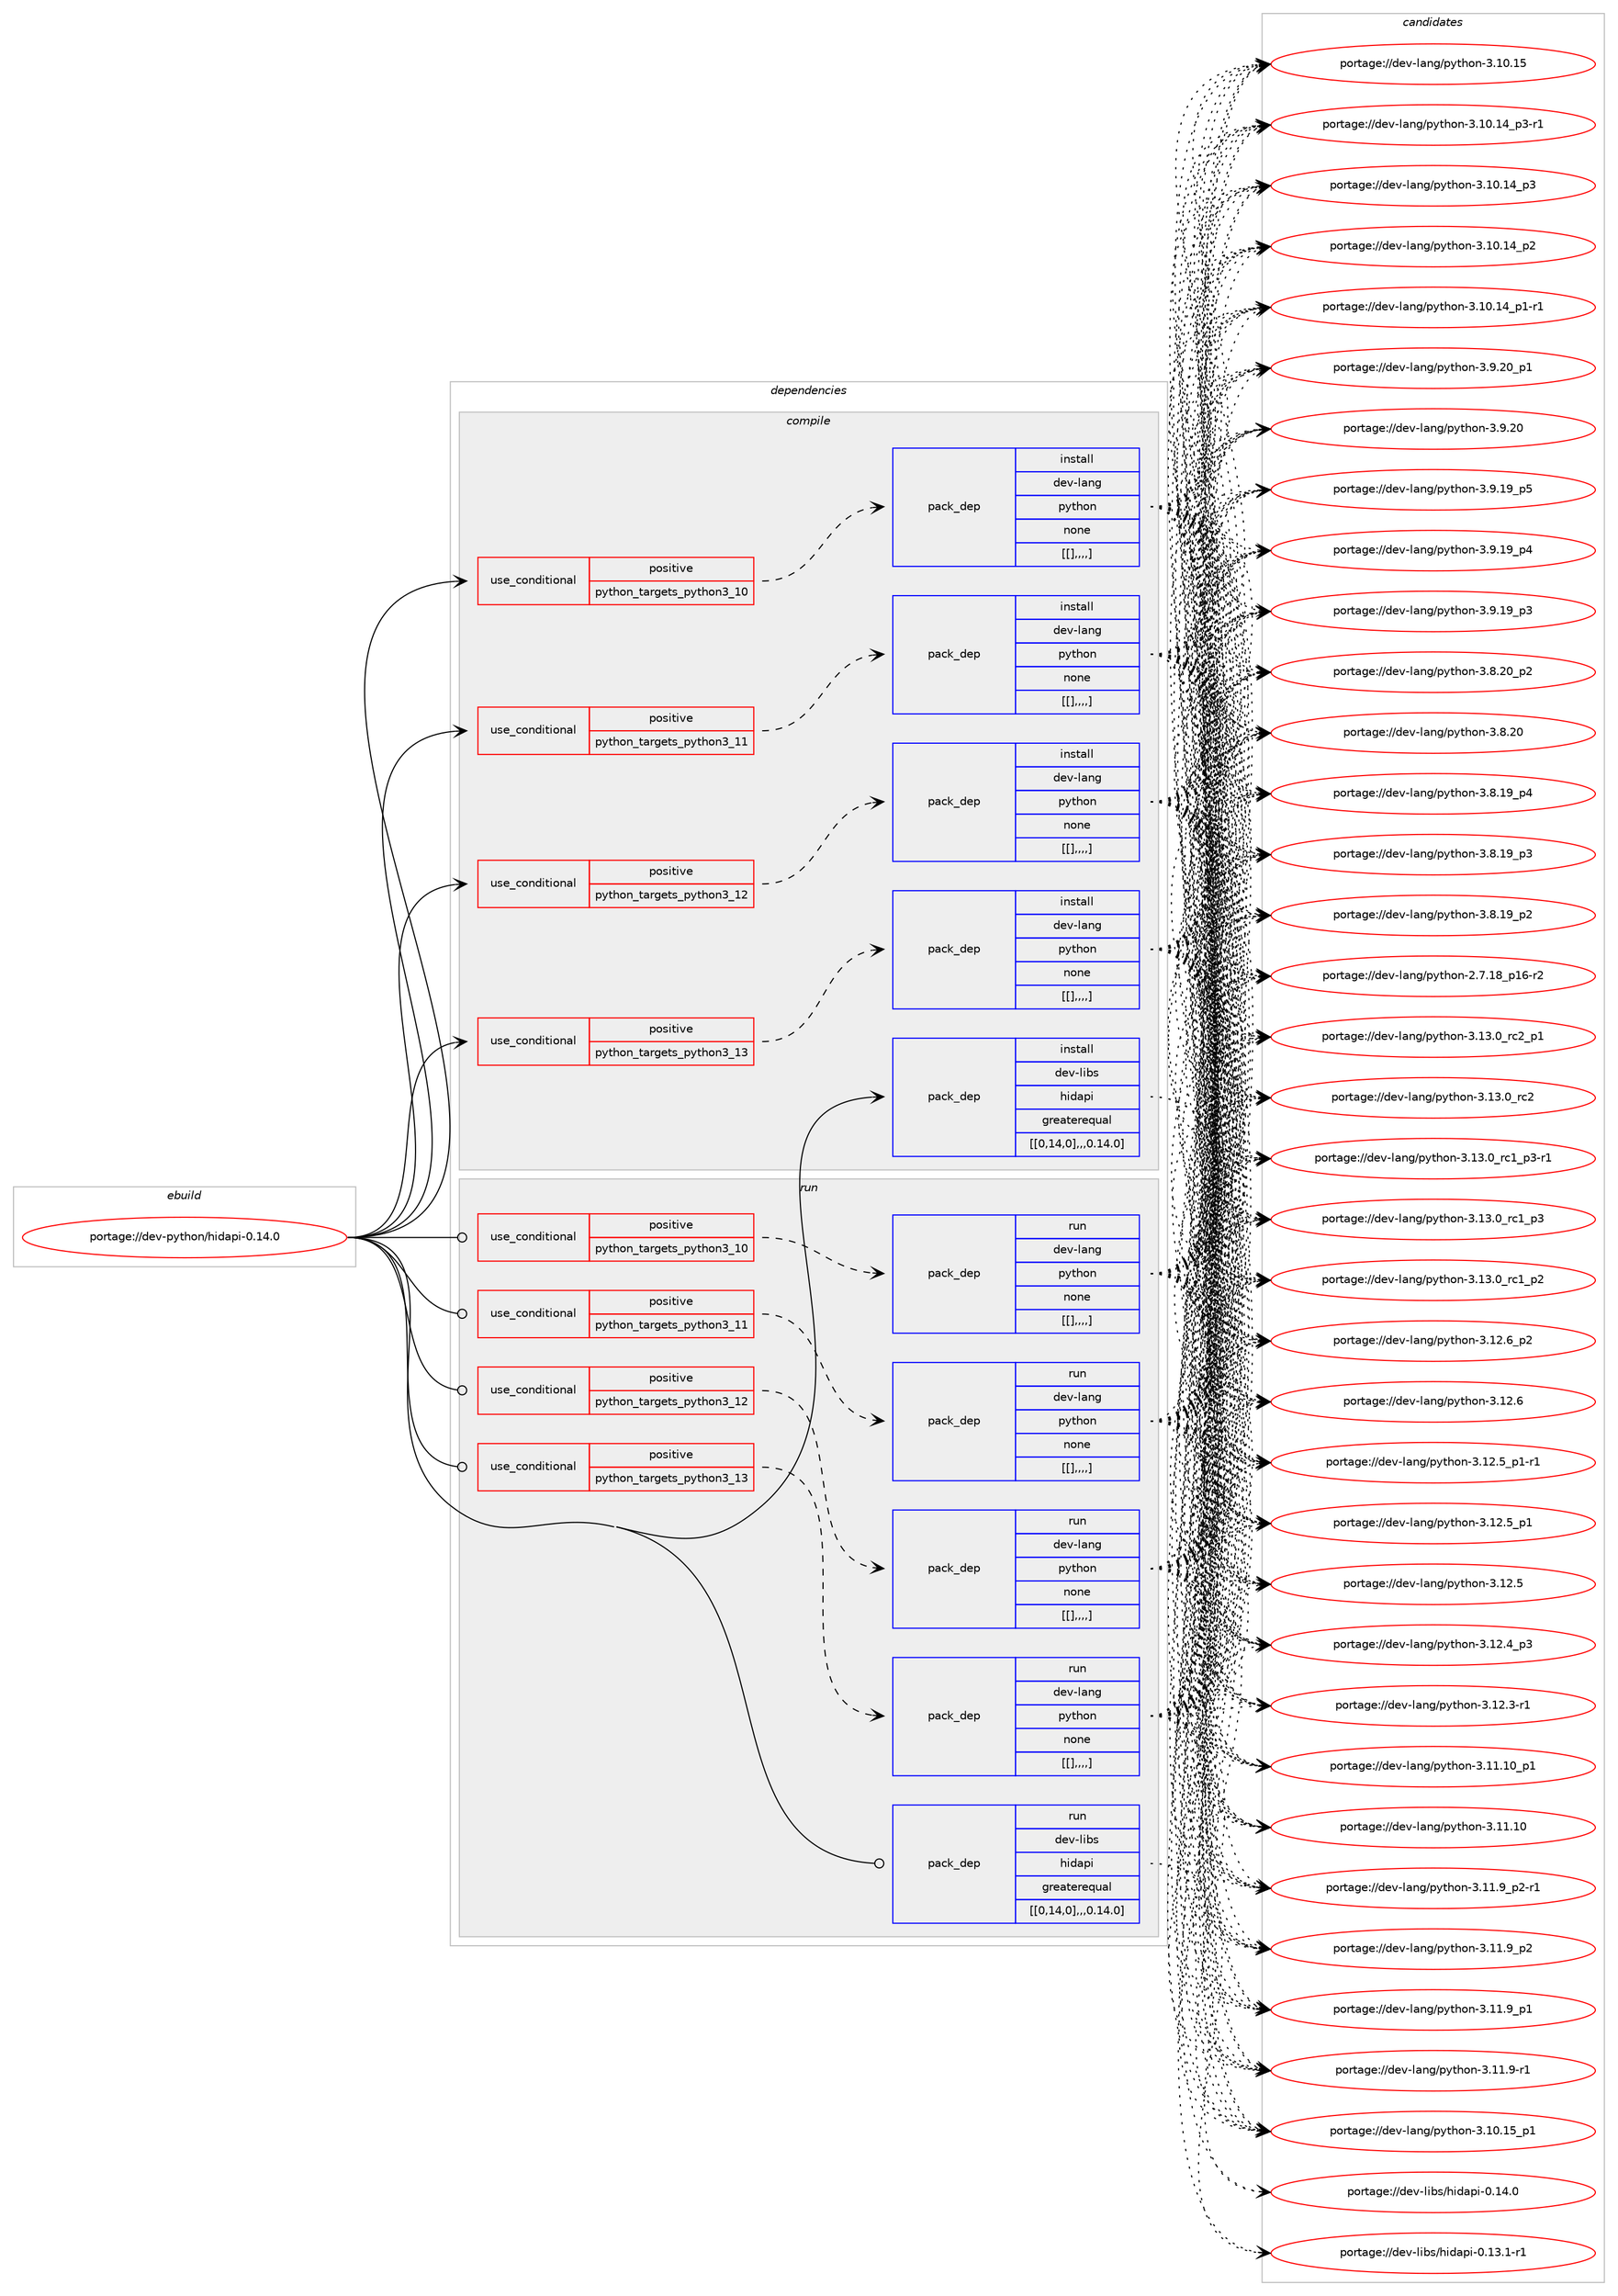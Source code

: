 digraph prolog {

# *************
# Graph options
# *************

newrank=true;
concentrate=true;
compound=true;
graph [rankdir=LR,fontname=Helvetica,fontsize=10,ranksep=1.5];#, ranksep=2.5, nodesep=0.2];
edge  [arrowhead=vee];
node  [fontname=Helvetica,fontsize=10];

# **********
# The ebuild
# **********

subgraph cluster_leftcol {
color=gray;
label=<<i>ebuild</i>>;
id [label="portage://dev-python/hidapi-0.14.0", color=red, width=4, href="../dev-python/hidapi-0.14.0.svg"];
}

# ****************
# The dependencies
# ****************

subgraph cluster_midcol {
color=gray;
label=<<i>dependencies</i>>;
subgraph cluster_compile {
fillcolor="#eeeeee";
style=filled;
label=<<i>compile</i>>;
subgraph cond34453 {
dependency149372 [label=<<TABLE BORDER="0" CELLBORDER="1" CELLSPACING="0" CELLPADDING="4"><TR><TD ROWSPAN="3" CELLPADDING="10">use_conditional</TD></TR><TR><TD>positive</TD></TR><TR><TD>python_targets_python3_10</TD></TR></TABLE>>, shape=none, color=red];
subgraph pack113705 {
dependency149373 [label=<<TABLE BORDER="0" CELLBORDER="1" CELLSPACING="0" CELLPADDING="4" WIDTH="220"><TR><TD ROWSPAN="6" CELLPADDING="30">pack_dep</TD></TR><TR><TD WIDTH="110">install</TD></TR><TR><TD>dev-lang</TD></TR><TR><TD>python</TD></TR><TR><TD>none</TD></TR><TR><TD>[[],,,,]</TD></TR></TABLE>>, shape=none, color=blue];
}
dependency149372:e -> dependency149373:w [weight=20,style="dashed",arrowhead="vee"];
}
id:e -> dependency149372:w [weight=20,style="solid",arrowhead="vee"];
subgraph cond34454 {
dependency149374 [label=<<TABLE BORDER="0" CELLBORDER="1" CELLSPACING="0" CELLPADDING="4"><TR><TD ROWSPAN="3" CELLPADDING="10">use_conditional</TD></TR><TR><TD>positive</TD></TR><TR><TD>python_targets_python3_11</TD></TR></TABLE>>, shape=none, color=red];
subgraph pack113706 {
dependency149375 [label=<<TABLE BORDER="0" CELLBORDER="1" CELLSPACING="0" CELLPADDING="4" WIDTH="220"><TR><TD ROWSPAN="6" CELLPADDING="30">pack_dep</TD></TR><TR><TD WIDTH="110">install</TD></TR><TR><TD>dev-lang</TD></TR><TR><TD>python</TD></TR><TR><TD>none</TD></TR><TR><TD>[[],,,,]</TD></TR></TABLE>>, shape=none, color=blue];
}
dependency149374:e -> dependency149375:w [weight=20,style="dashed",arrowhead="vee"];
}
id:e -> dependency149374:w [weight=20,style="solid",arrowhead="vee"];
subgraph cond34455 {
dependency149376 [label=<<TABLE BORDER="0" CELLBORDER="1" CELLSPACING="0" CELLPADDING="4"><TR><TD ROWSPAN="3" CELLPADDING="10">use_conditional</TD></TR><TR><TD>positive</TD></TR><TR><TD>python_targets_python3_12</TD></TR></TABLE>>, shape=none, color=red];
subgraph pack113707 {
dependency149377 [label=<<TABLE BORDER="0" CELLBORDER="1" CELLSPACING="0" CELLPADDING="4" WIDTH="220"><TR><TD ROWSPAN="6" CELLPADDING="30">pack_dep</TD></TR><TR><TD WIDTH="110">install</TD></TR><TR><TD>dev-lang</TD></TR><TR><TD>python</TD></TR><TR><TD>none</TD></TR><TR><TD>[[],,,,]</TD></TR></TABLE>>, shape=none, color=blue];
}
dependency149376:e -> dependency149377:w [weight=20,style="dashed",arrowhead="vee"];
}
id:e -> dependency149376:w [weight=20,style="solid",arrowhead="vee"];
subgraph cond34456 {
dependency149378 [label=<<TABLE BORDER="0" CELLBORDER="1" CELLSPACING="0" CELLPADDING="4"><TR><TD ROWSPAN="3" CELLPADDING="10">use_conditional</TD></TR><TR><TD>positive</TD></TR><TR><TD>python_targets_python3_13</TD></TR></TABLE>>, shape=none, color=red];
subgraph pack113708 {
dependency149379 [label=<<TABLE BORDER="0" CELLBORDER="1" CELLSPACING="0" CELLPADDING="4" WIDTH="220"><TR><TD ROWSPAN="6" CELLPADDING="30">pack_dep</TD></TR><TR><TD WIDTH="110">install</TD></TR><TR><TD>dev-lang</TD></TR><TR><TD>python</TD></TR><TR><TD>none</TD></TR><TR><TD>[[],,,,]</TD></TR></TABLE>>, shape=none, color=blue];
}
dependency149378:e -> dependency149379:w [weight=20,style="dashed",arrowhead="vee"];
}
id:e -> dependency149378:w [weight=20,style="solid",arrowhead="vee"];
subgraph pack113709 {
dependency149380 [label=<<TABLE BORDER="0" CELLBORDER="1" CELLSPACING="0" CELLPADDING="4" WIDTH="220"><TR><TD ROWSPAN="6" CELLPADDING="30">pack_dep</TD></TR><TR><TD WIDTH="110">install</TD></TR><TR><TD>dev-libs</TD></TR><TR><TD>hidapi</TD></TR><TR><TD>greaterequal</TD></TR><TR><TD>[[0,14,0],,,0.14.0]</TD></TR></TABLE>>, shape=none, color=blue];
}
id:e -> dependency149380:w [weight=20,style="solid",arrowhead="vee"];
}
subgraph cluster_compileandrun {
fillcolor="#eeeeee";
style=filled;
label=<<i>compile and run</i>>;
}
subgraph cluster_run {
fillcolor="#eeeeee";
style=filled;
label=<<i>run</i>>;
subgraph cond34457 {
dependency149381 [label=<<TABLE BORDER="0" CELLBORDER="1" CELLSPACING="0" CELLPADDING="4"><TR><TD ROWSPAN="3" CELLPADDING="10">use_conditional</TD></TR><TR><TD>positive</TD></TR><TR><TD>python_targets_python3_10</TD></TR></TABLE>>, shape=none, color=red];
subgraph pack113710 {
dependency149382 [label=<<TABLE BORDER="0" CELLBORDER="1" CELLSPACING="0" CELLPADDING="4" WIDTH="220"><TR><TD ROWSPAN="6" CELLPADDING="30">pack_dep</TD></TR><TR><TD WIDTH="110">run</TD></TR><TR><TD>dev-lang</TD></TR><TR><TD>python</TD></TR><TR><TD>none</TD></TR><TR><TD>[[],,,,]</TD></TR></TABLE>>, shape=none, color=blue];
}
dependency149381:e -> dependency149382:w [weight=20,style="dashed",arrowhead="vee"];
}
id:e -> dependency149381:w [weight=20,style="solid",arrowhead="odot"];
subgraph cond34458 {
dependency149383 [label=<<TABLE BORDER="0" CELLBORDER="1" CELLSPACING="0" CELLPADDING="4"><TR><TD ROWSPAN="3" CELLPADDING="10">use_conditional</TD></TR><TR><TD>positive</TD></TR><TR><TD>python_targets_python3_11</TD></TR></TABLE>>, shape=none, color=red];
subgraph pack113711 {
dependency149384 [label=<<TABLE BORDER="0" CELLBORDER="1" CELLSPACING="0" CELLPADDING="4" WIDTH="220"><TR><TD ROWSPAN="6" CELLPADDING="30">pack_dep</TD></TR><TR><TD WIDTH="110">run</TD></TR><TR><TD>dev-lang</TD></TR><TR><TD>python</TD></TR><TR><TD>none</TD></TR><TR><TD>[[],,,,]</TD></TR></TABLE>>, shape=none, color=blue];
}
dependency149383:e -> dependency149384:w [weight=20,style="dashed",arrowhead="vee"];
}
id:e -> dependency149383:w [weight=20,style="solid",arrowhead="odot"];
subgraph cond34459 {
dependency149385 [label=<<TABLE BORDER="0" CELLBORDER="1" CELLSPACING="0" CELLPADDING="4"><TR><TD ROWSPAN="3" CELLPADDING="10">use_conditional</TD></TR><TR><TD>positive</TD></TR><TR><TD>python_targets_python3_12</TD></TR></TABLE>>, shape=none, color=red];
subgraph pack113712 {
dependency149386 [label=<<TABLE BORDER="0" CELLBORDER="1" CELLSPACING="0" CELLPADDING="4" WIDTH="220"><TR><TD ROWSPAN="6" CELLPADDING="30">pack_dep</TD></TR><TR><TD WIDTH="110">run</TD></TR><TR><TD>dev-lang</TD></TR><TR><TD>python</TD></TR><TR><TD>none</TD></TR><TR><TD>[[],,,,]</TD></TR></TABLE>>, shape=none, color=blue];
}
dependency149385:e -> dependency149386:w [weight=20,style="dashed",arrowhead="vee"];
}
id:e -> dependency149385:w [weight=20,style="solid",arrowhead="odot"];
subgraph cond34460 {
dependency149387 [label=<<TABLE BORDER="0" CELLBORDER="1" CELLSPACING="0" CELLPADDING="4"><TR><TD ROWSPAN="3" CELLPADDING="10">use_conditional</TD></TR><TR><TD>positive</TD></TR><TR><TD>python_targets_python3_13</TD></TR></TABLE>>, shape=none, color=red];
subgraph pack113713 {
dependency149388 [label=<<TABLE BORDER="0" CELLBORDER="1" CELLSPACING="0" CELLPADDING="4" WIDTH="220"><TR><TD ROWSPAN="6" CELLPADDING="30">pack_dep</TD></TR><TR><TD WIDTH="110">run</TD></TR><TR><TD>dev-lang</TD></TR><TR><TD>python</TD></TR><TR><TD>none</TD></TR><TR><TD>[[],,,,]</TD></TR></TABLE>>, shape=none, color=blue];
}
dependency149387:e -> dependency149388:w [weight=20,style="dashed",arrowhead="vee"];
}
id:e -> dependency149387:w [weight=20,style="solid",arrowhead="odot"];
subgraph pack113714 {
dependency149389 [label=<<TABLE BORDER="0" CELLBORDER="1" CELLSPACING="0" CELLPADDING="4" WIDTH="220"><TR><TD ROWSPAN="6" CELLPADDING="30">pack_dep</TD></TR><TR><TD WIDTH="110">run</TD></TR><TR><TD>dev-libs</TD></TR><TR><TD>hidapi</TD></TR><TR><TD>greaterequal</TD></TR><TR><TD>[[0,14,0],,,0.14.0]</TD></TR></TABLE>>, shape=none, color=blue];
}
id:e -> dependency149389:w [weight=20,style="solid",arrowhead="odot"];
}
}

# **************
# The candidates
# **************

subgraph cluster_choices {
rank=same;
color=gray;
label=<<i>candidates</i>>;

subgraph choice113705 {
color=black;
nodesep=1;
choice100101118451089711010347112121116104111110455146495146489511499509511249 [label="portage://dev-lang/python-3.13.0_rc2_p1", color=red, width=4,href="../dev-lang/python-3.13.0_rc2_p1.svg"];
choice10010111845108971101034711212111610411111045514649514648951149950 [label="portage://dev-lang/python-3.13.0_rc2", color=red, width=4,href="../dev-lang/python-3.13.0_rc2.svg"];
choice1001011184510897110103471121211161041111104551464951464895114994995112514511449 [label="portage://dev-lang/python-3.13.0_rc1_p3-r1", color=red, width=4,href="../dev-lang/python-3.13.0_rc1_p3-r1.svg"];
choice100101118451089711010347112121116104111110455146495146489511499499511251 [label="portage://dev-lang/python-3.13.0_rc1_p3", color=red, width=4,href="../dev-lang/python-3.13.0_rc1_p3.svg"];
choice100101118451089711010347112121116104111110455146495146489511499499511250 [label="portage://dev-lang/python-3.13.0_rc1_p2", color=red, width=4,href="../dev-lang/python-3.13.0_rc1_p2.svg"];
choice100101118451089711010347112121116104111110455146495046549511250 [label="portage://dev-lang/python-3.12.6_p2", color=red, width=4,href="../dev-lang/python-3.12.6_p2.svg"];
choice10010111845108971101034711212111610411111045514649504654 [label="portage://dev-lang/python-3.12.6", color=red, width=4,href="../dev-lang/python-3.12.6.svg"];
choice1001011184510897110103471121211161041111104551464950465395112494511449 [label="portage://dev-lang/python-3.12.5_p1-r1", color=red, width=4,href="../dev-lang/python-3.12.5_p1-r1.svg"];
choice100101118451089711010347112121116104111110455146495046539511249 [label="portage://dev-lang/python-3.12.5_p1", color=red, width=4,href="../dev-lang/python-3.12.5_p1.svg"];
choice10010111845108971101034711212111610411111045514649504653 [label="portage://dev-lang/python-3.12.5", color=red, width=4,href="../dev-lang/python-3.12.5.svg"];
choice100101118451089711010347112121116104111110455146495046529511251 [label="portage://dev-lang/python-3.12.4_p3", color=red, width=4,href="../dev-lang/python-3.12.4_p3.svg"];
choice100101118451089711010347112121116104111110455146495046514511449 [label="portage://dev-lang/python-3.12.3-r1", color=red, width=4,href="../dev-lang/python-3.12.3-r1.svg"];
choice10010111845108971101034711212111610411111045514649494649489511249 [label="portage://dev-lang/python-3.11.10_p1", color=red, width=4,href="../dev-lang/python-3.11.10_p1.svg"];
choice1001011184510897110103471121211161041111104551464949464948 [label="portage://dev-lang/python-3.11.10", color=red, width=4,href="../dev-lang/python-3.11.10.svg"];
choice1001011184510897110103471121211161041111104551464949465795112504511449 [label="portage://dev-lang/python-3.11.9_p2-r1", color=red, width=4,href="../dev-lang/python-3.11.9_p2-r1.svg"];
choice100101118451089711010347112121116104111110455146494946579511250 [label="portage://dev-lang/python-3.11.9_p2", color=red, width=4,href="../dev-lang/python-3.11.9_p2.svg"];
choice100101118451089711010347112121116104111110455146494946579511249 [label="portage://dev-lang/python-3.11.9_p1", color=red, width=4,href="../dev-lang/python-3.11.9_p1.svg"];
choice100101118451089711010347112121116104111110455146494946574511449 [label="portage://dev-lang/python-3.11.9-r1", color=red, width=4,href="../dev-lang/python-3.11.9-r1.svg"];
choice10010111845108971101034711212111610411111045514649484649539511249 [label="portage://dev-lang/python-3.10.15_p1", color=red, width=4,href="../dev-lang/python-3.10.15_p1.svg"];
choice1001011184510897110103471121211161041111104551464948464953 [label="portage://dev-lang/python-3.10.15", color=red, width=4,href="../dev-lang/python-3.10.15.svg"];
choice100101118451089711010347112121116104111110455146494846495295112514511449 [label="portage://dev-lang/python-3.10.14_p3-r1", color=red, width=4,href="../dev-lang/python-3.10.14_p3-r1.svg"];
choice10010111845108971101034711212111610411111045514649484649529511251 [label="portage://dev-lang/python-3.10.14_p3", color=red, width=4,href="../dev-lang/python-3.10.14_p3.svg"];
choice10010111845108971101034711212111610411111045514649484649529511250 [label="portage://dev-lang/python-3.10.14_p2", color=red, width=4,href="../dev-lang/python-3.10.14_p2.svg"];
choice100101118451089711010347112121116104111110455146494846495295112494511449 [label="portage://dev-lang/python-3.10.14_p1-r1", color=red, width=4,href="../dev-lang/python-3.10.14_p1-r1.svg"];
choice100101118451089711010347112121116104111110455146574650489511249 [label="portage://dev-lang/python-3.9.20_p1", color=red, width=4,href="../dev-lang/python-3.9.20_p1.svg"];
choice10010111845108971101034711212111610411111045514657465048 [label="portage://dev-lang/python-3.9.20", color=red, width=4,href="../dev-lang/python-3.9.20.svg"];
choice100101118451089711010347112121116104111110455146574649579511253 [label="portage://dev-lang/python-3.9.19_p5", color=red, width=4,href="../dev-lang/python-3.9.19_p5.svg"];
choice100101118451089711010347112121116104111110455146574649579511252 [label="portage://dev-lang/python-3.9.19_p4", color=red, width=4,href="../dev-lang/python-3.9.19_p4.svg"];
choice100101118451089711010347112121116104111110455146574649579511251 [label="portage://dev-lang/python-3.9.19_p3", color=red, width=4,href="../dev-lang/python-3.9.19_p3.svg"];
choice100101118451089711010347112121116104111110455146564650489511250 [label="portage://dev-lang/python-3.8.20_p2", color=red, width=4,href="../dev-lang/python-3.8.20_p2.svg"];
choice10010111845108971101034711212111610411111045514656465048 [label="portage://dev-lang/python-3.8.20", color=red, width=4,href="../dev-lang/python-3.8.20.svg"];
choice100101118451089711010347112121116104111110455146564649579511252 [label="portage://dev-lang/python-3.8.19_p4", color=red, width=4,href="../dev-lang/python-3.8.19_p4.svg"];
choice100101118451089711010347112121116104111110455146564649579511251 [label="portage://dev-lang/python-3.8.19_p3", color=red, width=4,href="../dev-lang/python-3.8.19_p3.svg"];
choice100101118451089711010347112121116104111110455146564649579511250 [label="portage://dev-lang/python-3.8.19_p2", color=red, width=4,href="../dev-lang/python-3.8.19_p2.svg"];
choice100101118451089711010347112121116104111110455046554649569511249544511450 [label="portage://dev-lang/python-2.7.18_p16-r2", color=red, width=4,href="../dev-lang/python-2.7.18_p16-r2.svg"];
dependency149373:e -> choice100101118451089711010347112121116104111110455146495146489511499509511249:w [style=dotted,weight="100"];
dependency149373:e -> choice10010111845108971101034711212111610411111045514649514648951149950:w [style=dotted,weight="100"];
dependency149373:e -> choice1001011184510897110103471121211161041111104551464951464895114994995112514511449:w [style=dotted,weight="100"];
dependency149373:e -> choice100101118451089711010347112121116104111110455146495146489511499499511251:w [style=dotted,weight="100"];
dependency149373:e -> choice100101118451089711010347112121116104111110455146495146489511499499511250:w [style=dotted,weight="100"];
dependency149373:e -> choice100101118451089711010347112121116104111110455146495046549511250:w [style=dotted,weight="100"];
dependency149373:e -> choice10010111845108971101034711212111610411111045514649504654:w [style=dotted,weight="100"];
dependency149373:e -> choice1001011184510897110103471121211161041111104551464950465395112494511449:w [style=dotted,weight="100"];
dependency149373:e -> choice100101118451089711010347112121116104111110455146495046539511249:w [style=dotted,weight="100"];
dependency149373:e -> choice10010111845108971101034711212111610411111045514649504653:w [style=dotted,weight="100"];
dependency149373:e -> choice100101118451089711010347112121116104111110455146495046529511251:w [style=dotted,weight="100"];
dependency149373:e -> choice100101118451089711010347112121116104111110455146495046514511449:w [style=dotted,weight="100"];
dependency149373:e -> choice10010111845108971101034711212111610411111045514649494649489511249:w [style=dotted,weight="100"];
dependency149373:e -> choice1001011184510897110103471121211161041111104551464949464948:w [style=dotted,weight="100"];
dependency149373:e -> choice1001011184510897110103471121211161041111104551464949465795112504511449:w [style=dotted,weight="100"];
dependency149373:e -> choice100101118451089711010347112121116104111110455146494946579511250:w [style=dotted,weight="100"];
dependency149373:e -> choice100101118451089711010347112121116104111110455146494946579511249:w [style=dotted,weight="100"];
dependency149373:e -> choice100101118451089711010347112121116104111110455146494946574511449:w [style=dotted,weight="100"];
dependency149373:e -> choice10010111845108971101034711212111610411111045514649484649539511249:w [style=dotted,weight="100"];
dependency149373:e -> choice1001011184510897110103471121211161041111104551464948464953:w [style=dotted,weight="100"];
dependency149373:e -> choice100101118451089711010347112121116104111110455146494846495295112514511449:w [style=dotted,weight="100"];
dependency149373:e -> choice10010111845108971101034711212111610411111045514649484649529511251:w [style=dotted,weight="100"];
dependency149373:e -> choice10010111845108971101034711212111610411111045514649484649529511250:w [style=dotted,weight="100"];
dependency149373:e -> choice100101118451089711010347112121116104111110455146494846495295112494511449:w [style=dotted,weight="100"];
dependency149373:e -> choice100101118451089711010347112121116104111110455146574650489511249:w [style=dotted,weight="100"];
dependency149373:e -> choice10010111845108971101034711212111610411111045514657465048:w [style=dotted,weight="100"];
dependency149373:e -> choice100101118451089711010347112121116104111110455146574649579511253:w [style=dotted,weight="100"];
dependency149373:e -> choice100101118451089711010347112121116104111110455146574649579511252:w [style=dotted,weight="100"];
dependency149373:e -> choice100101118451089711010347112121116104111110455146574649579511251:w [style=dotted,weight="100"];
dependency149373:e -> choice100101118451089711010347112121116104111110455146564650489511250:w [style=dotted,weight="100"];
dependency149373:e -> choice10010111845108971101034711212111610411111045514656465048:w [style=dotted,weight="100"];
dependency149373:e -> choice100101118451089711010347112121116104111110455146564649579511252:w [style=dotted,weight="100"];
dependency149373:e -> choice100101118451089711010347112121116104111110455146564649579511251:w [style=dotted,weight="100"];
dependency149373:e -> choice100101118451089711010347112121116104111110455146564649579511250:w [style=dotted,weight="100"];
dependency149373:e -> choice100101118451089711010347112121116104111110455046554649569511249544511450:w [style=dotted,weight="100"];
}
subgraph choice113706 {
color=black;
nodesep=1;
choice100101118451089711010347112121116104111110455146495146489511499509511249 [label="portage://dev-lang/python-3.13.0_rc2_p1", color=red, width=4,href="../dev-lang/python-3.13.0_rc2_p1.svg"];
choice10010111845108971101034711212111610411111045514649514648951149950 [label="portage://dev-lang/python-3.13.0_rc2", color=red, width=4,href="../dev-lang/python-3.13.0_rc2.svg"];
choice1001011184510897110103471121211161041111104551464951464895114994995112514511449 [label="portage://dev-lang/python-3.13.0_rc1_p3-r1", color=red, width=4,href="../dev-lang/python-3.13.0_rc1_p3-r1.svg"];
choice100101118451089711010347112121116104111110455146495146489511499499511251 [label="portage://dev-lang/python-3.13.0_rc1_p3", color=red, width=4,href="../dev-lang/python-3.13.0_rc1_p3.svg"];
choice100101118451089711010347112121116104111110455146495146489511499499511250 [label="portage://dev-lang/python-3.13.0_rc1_p2", color=red, width=4,href="../dev-lang/python-3.13.0_rc1_p2.svg"];
choice100101118451089711010347112121116104111110455146495046549511250 [label="portage://dev-lang/python-3.12.6_p2", color=red, width=4,href="../dev-lang/python-3.12.6_p2.svg"];
choice10010111845108971101034711212111610411111045514649504654 [label="portage://dev-lang/python-3.12.6", color=red, width=4,href="../dev-lang/python-3.12.6.svg"];
choice1001011184510897110103471121211161041111104551464950465395112494511449 [label="portage://dev-lang/python-3.12.5_p1-r1", color=red, width=4,href="../dev-lang/python-3.12.5_p1-r1.svg"];
choice100101118451089711010347112121116104111110455146495046539511249 [label="portage://dev-lang/python-3.12.5_p1", color=red, width=4,href="../dev-lang/python-3.12.5_p1.svg"];
choice10010111845108971101034711212111610411111045514649504653 [label="portage://dev-lang/python-3.12.5", color=red, width=4,href="../dev-lang/python-3.12.5.svg"];
choice100101118451089711010347112121116104111110455146495046529511251 [label="portage://dev-lang/python-3.12.4_p3", color=red, width=4,href="../dev-lang/python-3.12.4_p3.svg"];
choice100101118451089711010347112121116104111110455146495046514511449 [label="portage://dev-lang/python-3.12.3-r1", color=red, width=4,href="../dev-lang/python-3.12.3-r1.svg"];
choice10010111845108971101034711212111610411111045514649494649489511249 [label="portage://dev-lang/python-3.11.10_p1", color=red, width=4,href="../dev-lang/python-3.11.10_p1.svg"];
choice1001011184510897110103471121211161041111104551464949464948 [label="portage://dev-lang/python-3.11.10", color=red, width=4,href="../dev-lang/python-3.11.10.svg"];
choice1001011184510897110103471121211161041111104551464949465795112504511449 [label="portage://dev-lang/python-3.11.9_p2-r1", color=red, width=4,href="../dev-lang/python-3.11.9_p2-r1.svg"];
choice100101118451089711010347112121116104111110455146494946579511250 [label="portage://dev-lang/python-3.11.9_p2", color=red, width=4,href="../dev-lang/python-3.11.9_p2.svg"];
choice100101118451089711010347112121116104111110455146494946579511249 [label="portage://dev-lang/python-3.11.9_p1", color=red, width=4,href="../dev-lang/python-3.11.9_p1.svg"];
choice100101118451089711010347112121116104111110455146494946574511449 [label="portage://dev-lang/python-3.11.9-r1", color=red, width=4,href="../dev-lang/python-3.11.9-r1.svg"];
choice10010111845108971101034711212111610411111045514649484649539511249 [label="portage://dev-lang/python-3.10.15_p1", color=red, width=4,href="../dev-lang/python-3.10.15_p1.svg"];
choice1001011184510897110103471121211161041111104551464948464953 [label="portage://dev-lang/python-3.10.15", color=red, width=4,href="../dev-lang/python-3.10.15.svg"];
choice100101118451089711010347112121116104111110455146494846495295112514511449 [label="portage://dev-lang/python-3.10.14_p3-r1", color=red, width=4,href="../dev-lang/python-3.10.14_p3-r1.svg"];
choice10010111845108971101034711212111610411111045514649484649529511251 [label="portage://dev-lang/python-3.10.14_p3", color=red, width=4,href="../dev-lang/python-3.10.14_p3.svg"];
choice10010111845108971101034711212111610411111045514649484649529511250 [label="portage://dev-lang/python-3.10.14_p2", color=red, width=4,href="../dev-lang/python-3.10.14_p2.svg"];
choice100101118451089711010347112121116104111110455146494846495295112494511449 [label="portage://dev-lang/python-3.10.14_p1-r1", color=red, width=4,href="../dev-lang/python-3.10.14_p1-r1.svg"];
choice100101118451089711010347112121116104111110455146574650489511249 [label="portage://dev-lang/python-3.9.20_p1", color=red, width=4,href="../dev-lang/python-3.9.20_p1.svg"];
choice10010111845108971101034711212111610411111045514657465048 [label="portage://dev-lang/python-3.9.20", color=red, width=4,href="../dev-lang/python-3.9.20.svg"];
choice100101118451089711010347112121116104111110455146574649579511253 [label="portage://dev-lang/python-3.9.19_p5", color=red, width=4,href="../dev-lang/python-3.9.19_p5.svg"];
choice100101118451089711010347112121116104111110455146574649579511252 [label="portage://dev-lang/python-3.9.19_p4", color=red, width=4,href="../dev-lang/python-3.9.19_p4.svg"];
choice100101118451089711010347112121116104111110455146574649579511251 [label="portage://dev-lang/python-3.9.19_p3", color=red, width=4,href="../dev-lang/python-3.9.19_p3.svg"];
choice100101118451089711010347112121116104111110455146564650489511250 [label="portage://dev-lang/python-3.8.20_p2", color=red, width=4,href="../dev-lang/python-3.8.20_p2.svg"];
choice10010111845108971101034711212111610411111045514656465048 [label="portage://dev-lang/python-3.8.20", color=red, width=4,href="../dev-lang/python-3.8.20.svg"];
choice100101118451089711010347112121116104111110455146564649579511252 [label="portage://dev-lang/python-3.8.19_p4", color=red, width=4,href="../dev-lang/python-3.8.19_p4.svg"];
choice100101118451089711010347112121116104111110455146564649579511251 [label="portage://dev-lang/python-3.8.19_p3", color=red, width=4,href="../dev-lang/python-3.8.19_p3.svg"];
choice100101118451089711010347112121116104111110455146564649579511250 [label="portage://dev-lang/python-3.8.19_p2", color=red, width=4,href="../dev-lang/python-3.8.19_p2.svg"];
choice100101118451089711010347112121116104111110455046554649569511249544511450 [label="portage://dev-lang/python-2.7.18_p16-r2", color=red, width=4,href="../dev-lang/python-2.7.18_p16-r2.svg"];
dependency149375:e -> choice100101118451089711010347112121116104111110455146495146489511499509511249:w [style=dotted,weight="100"];
dependency149375:e -> choice10010111845108971101034711212111610411111045514649514648951149950:w [style=dotted,weight="100"];
dependency149375:e -> choice1001011184510897110103471121211161041111104551464951464895114994995112514511449:w [style=dotted,weight="100"];
dependency149375:e -> choice100101118451089711010347112121116104111110455146495146489511499499511251:w [style=dotted,weight="100"];
dependency149375:e -> choice100101118451089711010347112121116104111110455146495146489511499499511250:w [style=dotted,weight="100"];
dependency149375:e -> choice100101118451089711010347112121116104111110455146495046549511250:w [style=dotted,weight="100"];
dependency149375:e -> choice10010111845108971101034711212111610411111045514649504654:w [style=dotted,weight="100"];
dependency149375:e -> choice1001011184510897110103471121211161041111104551464950465395112494511449:w [style=dotted,weight="100"];
dependency149375:e -> choice100101118451089711010347112121116104111110455146495046539511249:w [style=dotted,weight="100"];
dependency149375:e -> choice10010111845108971101034711212111610411111045514649504653:w [style=dotted,weight="100"];
dependency149375:e -> choice100101118451089711010347112121116104111110455146495046529511251:w [style=dotted,weight="100"];
dependency149375:e -> choice100101118451089711010347112121116104111110455146495046514511449:w [style=dotted,weight="100"];
dependency149375:e -> choice10010111845108971101034711212111610411111045514649494649489511249:w [style=dotted,weight="100"];
dependency149375:e -> choice1001011184510897110103471121211161041111104551464949464948:w [style=dotted,weight="100"];
dependency149375:e -> choice1001011184510897110103471121211161041111104551464949465795112504511449:w [style=dotted,weight="100"];
dependency149375:e -> choice100101118451089711010347112121116104111110455146494946579511250:w [style=dotted,weight="100"];
dependency149375:e -> choice100101118451089711010347112121116104111110455146494946579511249:w [style=dotted,weight="100"];
dependency149375:e -> choice100101118451089711010347112121116104111110455146494946574511449:w [style=dotted,weight="100"];
dependency149375:e -> choice10010111845108971101034711212111610411111045514649484649539511249:w [style=dotted,weight="100"];
dependency149375:e -> choice1001011184510897110103471121211161041111104551464948464953:w [style=dotted,weight="100"];
dependency149375:e -> choice100101118451089711010347112121116104111110455146494846495295112514511449:w [style=dotted,weight="100"];
dependency149375:e -> choice10010111845108971101034711212111610411111045514649484649529511251:w [style=dotted,weight="100"];
dependency149375:e -> choice10010111845108971101034711212111610411111045514649484649529511250:w [style=dotted,weight="100"];
dependency149375:e -> choice100101118451089711010347112121116104111110455146494846495295112494511449:w [style=dotted,weight="100"];
dependency149375:e -> choice100101118451089711010347112121116104111110455146574650489511249:w [style=dotted,weight="100"];
dependency149375:e -> choice10010111845108971101034711212111610411111045514657465048:w [style=dotted,weight="100"];
dependency149375:e -> choice100101118451089711010347112121116104111110455146574649579511253:w [style=dotted,weight="100"];
dependency149375:e -> choice100101118451089711010347112121116104111110455146574649579511252:w [style=dotted,weight="100"];
dependency149375:e -> choice100101118451089711010347112121116104111110455146574649579511251:w [style=dotted,weight="100"];
dependency149375:e -> choice100101118451089711010347112121116104111110455146564650489511250:w [style=dotted,weight="100"];
dependency149375:e -> choice10010111845108971101034711212111610411111045514656465048:w [style=dotted,weight="100"];
dependency149375:e -> choice100101118451089711010347112121116104111110455146564649579511252:w [style=dotted,weight="100"];
dependency149375:e -> choice100101118451089711010347112121116104111110455146564649579511251:w [style=dotted,weight="100"];
dependency149375:e -> choice100101118451089711010347112121116104111110455146564649579511250:w [style=dotted,weight="100"];
dependency149375:e -> choice100101118451089711010347112121116104111110455046554649569511249544511450:w [style=dotted,weight="100"];
}
subgraph choice113707 {
color=black;
nodesep=1;
choice100101118451089711010347112121116104111110455146495146489511499509511249 [label="portage://dev-lang/python-3.13.0_rc2_p1", color=red, width=4,href="../dev-lang/python-3.13.0_rc2_p1.svg"];
choice10010111845108971101034711212111610411111045514649514648951149950 [label="portage://dev-lang/python-3.13.0_rc2", color=red, width=4,href="../dev-lang/python-3.13.0_rc2.svg"];
choice1001011184510897110103471121211161041111104551464951464895114994995112514511449 [label="portage://dev-lang/python-3.13.0_rc1_p3-r1", color=red, width=4,href="../dev-lang/python-3.13.0_rc1_p3-r1.svg"];
choice100101118451089711010347112121116104111110455146495146489511499499511251 [label="portage://dev-lang/python-3.13.0_rc1_p3", color=red, width=4,href="../dev-lang/python-3.13.0_rc1_p3.svg"];
choice100101118451089711010347112121116104111110455146495146489511499499511250 [label="portage://dev-lang/python-3.13.0_rc1_p2", color=red, width=4,href="../dev-lang/python-3.13.0_rc1_p2.svg"];
choice100101118451089711010347112121116104111110455146495046549511250 [label="portage://dev-lang/python-3.12.6_p2", color=red, width=4,href="../dev-lang/python-3.12.6_p2.svg"];
choice10010111845108971101034711212111610411111045514649504654 [label="portage://dev-lang/python-3.12.6", color=red, width=4,href="../dev-lang/python-3.12.6.svg"];
choice1001011184510897110103471121211161041111104551464950465395112494511449 [label="portage://dev-lang/python-3.12.5_p1-r1", color=red, width=4,href="../dev-lang/python-3.12.5_p1-r1.svg"];
choice100101118451089711010347112121116104111110455146495046539511249 [label="portage://dev-lang/python-3.12.5_p1", color=red, width=4,href="../dev-lang/python-3.12.5_p1.svg"];
choice10010111845108971101034711212111610411111045514649504653 [label="portage://dev-lang/python-3.12.5", color=red, width=4,href="../dev-lang/python-3.12.5.svg"];
choice100101118451089711010347112121116104111110455146495046529511251 [label="portage://dev-lang/python-3.12.4_p3", color=red, width=4,href="../dev-lang/python-3.12.4_p3.svg"];
choice100101118451089711010347112121116104111110455146495046514511449 [label="portage://dev-lang/python-3.12.3-r1", color=red, width=4,href="../dev-lang/python-3.12.3-r1.svg"];
choice10010111845108971101034711212111610411111045514649494649489511249 [label="portage://dev-lang/python-3.11.10_p1", color=red, width=4,href="../dev-lang/python-3.11.10_p1.svg"];
choice1001011184510897110103471121211161041111104551464949464948 [label="portage://dev-lang/python-3.11.10", color=red, width=4,href="../dev-lang/python-3.11.10.svg"];
choice1001011184510897110103471121211161041111104551464949465795112504511449 [label="portage://dev-lang/python-3.11.9_p2-r1", color=red, width=4,href="../dev-lang/python-3.11.9_p2-r1.svg"];
choice100101118451089711010347112121116104111110455146494946579511250 [label="portage://dev-lang/python-3.11.9_p2", color=red, width=4,href="../dev-lang/python-3.11.9_p2.svg"];
choice100101118451089711010347112121116104111110455146494946579511249 [label="portage://dev-lang/python-3.11.9_p1", color=red, width=4,href="../dev-lang/python-3.11.9_p1.svg"];
choice100101118451089711010347112121116104111110455146494946574511449 [label="portage://dev-lang/python-3.11.9-r1", color=red, width=4,href="../dev-lang/python-3.11.9-r1.svg"];
choice10010111845108971101034711212111610411111045514649484649539511249 [label="portage://dev-lang/python-3.10.15_p1", color=red, width=4,href="../dev-lang/python-3.10.15_p1.svg"];
choice1001011184510897110103471121211161041111104551464948464953 [label="portage://dev-lang/python-3.10.15", color=red, width=4,href="../dev-lang/python-3.10.15.svg"];
choice100101118451089711010347112121116104111110455146494846495295112514511449 [label="portage://dev-lang/python-3.10.14_p3-r1", color=red, width=4,href="../dev-lang/python-3.10.14_p3-r1.svg"];
choice10010111845108971101034711212111610411111045514649484649529511251 [label="portage://dev-lang/python-3.10.14_p3", color=red, width=4,href="../dev-lang/python-3.10.14_p3.svg"];
choice10010111845108971101034711212111610411111045514649484649529511250 [label="portage://dev-lang/python-3.10.14_p2", color=red, width=4,href="../dev-lang/python-3.10.14_p2.svg"];
choice100101118451089711010347112121116104111110455146494846495295112494511449 [label="portage://dev-lang/python-3.10.14_p1-r1", color=red, width=4,href="../dev-lang/python-3.10.14_p1-r1.svg"];
choice100101118451089711010347112121116104111110455146574650489511249 [label="portage://dev-lang/python-3.9.20_p1", color=red, width=4,href="../dev-lang/python-3.9.20_p1.svg"];
choice10010111845108971101034711212111610411111045514657465048 [label="portage://dev-lang/python-3.9.20", color=red, width=4,href="../dev-lang/python-3.9.20.svg"];
choice100101118451089711010347112121116104111110455146574649579511253 [label="portage://dev-lang/python-3.9.19_p5", color=red, width=4,href="../dev-lang/python-3.9.19_p5.svg"];
choice100101118451089711010347112121116104111110455146574649579511252 [label="portage://dev-lang/python-3.9.19_p4", color=red, width=4,href="../dev-lang/python-3.9.19_p4.svg"];
choice100101118451089711010347112121116104111110455146574649579511251 [label="portage://dev-lang/python-3.9.19_p3", color=red, width=4,href="../dev-lang/python-3.9.19_p3.svg"];
choice100101118451089711010347112121116104111110455146564650489511250 [label="portage://dev-lang/python-3.8.20_p2", color=red, width=4,href="../dev-lang/python-3.8.20_p2.svg"];
choice10010111845108971101034711212111610411111045514656465048 [label="portage://dev-lang/python-3.8.20", color=red, width=4,href="../dev-lang/python-3.8.20.svg"];
choice100101118451089711010347112121116104111110455146564649579511252 [label="portage://dev-lang/python-3.8.19_p4", color=red, width=4,href="../dev-lang/python-3.8.19_p4.svg"];
choice100101118451089711010347112121116104111110455146564649579511251 [label="portage://dev-lang/python-3.8.19_p3", color=red, width=4,href="../dev-lang/python-3.8.19_p3.svg"];
choice100101118451089711010347112121116104111110455146564649579511250 [label="portage://dev-lang/python-3.8.19_p2", color=red, width=4,href="../dev-lang/python-3.8.19_p2.svg"];
choice100101118451089711010347112121116104111110455046554649569511249544511450 [label="portage://dev-lang/python-2.7.18_p16-r2", color=red, width=4,href="../dev-lang/python-2.7.18_p16-r2.svg"];
dependency149377:e -> choice100101118451089711010347112121116104111110455146495146489511499509511249:w [style=dotted,weight="100"];
dependency149377:e -> choice10010111845108971101034711212111610411111045514649514648951149950:w [style=dotted,weight="100"];
dependency149377:e -> choice1001011184510897110103471121211161041111104551464951464895114994995112514511449:w [style=dotted,weight="100"];
dependency149377:e -> choice100101118451089711010347112121116104111110455146495146489511499499511251:w [style=dotted,weight="100"];
dependency149377:e -> choice100101118451089711010347112121116104111110455146495146489511499499511250:w [style=dotted,weight="100"];
dependency149377:e -> choice100101118451089711010347112121116104111110455146495046549511250:w [style=dotted,weight="100"];
dependency149377:e -> choice10010111845108971101034711212111610411111045514649504654:w [style=dotted,weight="100"];
dependency149377:e -> choice1001011184510897110103471121211161041111104551464950465395112494511449:w [style=dotted,weight="100"];
dependency149377:e -> choice100101118451089711010347112121116104111110455146495046539511249:w [style=dotted,weight="100"];
dependency149377:e -> choice10010111845108971101034711212111610411111045514649504653:w [style=dotted,weight="100"];
dependency149377:e -> choice100101118451089711010347112121116104111110455146495046529511251:w [style=dotted,weight="100"];
dependency149377:e -> choice100101118451089711010347112121116104111110455146495046514511449:w [style=dotted,weight="100"];
dependency149377:e -> choice10010111845108971101034711212111610411111045514649494649489511249:w [style=dotted,weight="100"];
dependency149377:e -> choice1001011184510897110103471121211161041111104551464949464948:w [style=dotted,weight="100"];
dependency149377:e -> choice1001011184510897110103471121211161041111104551464949465795112504511449:w [style=dotted,weight="100"];
dependency149377:e -> choice100101118451089711010347112121116104111110455146494946579511250:w [style=dotted,weight="100"];
dependency149377:e -> choice100101118451089711010347112121116104111110455146494946579511249:w [style=dotted,weight="100"];
dependency149377:e -> choice100101118451089711010347112121116104111110455146494946574511449:w [style=dotted,weight="100"];
dependency149377:e -> choice10010111845108971101034711212111610411111045514649484649539511249:w [style=dotted,weight="100"];
dependency149377:e -> choice1001011184510897110103471121211161041111104551464948464953:w [style=dotted,weight="100"];
dependency149377:e -> choice100101118451089711010347112121116104111110455146494846495295112514511449:w [style=dotted,weight="100"];
dependency149377:e -> choice10010111845108971101034711212111610411111045514649484649529511251:w [style=dotted,weight="100"];
dependency149377:e -> choice10010111845108971101034711212111610411111045514649484649529511250:w [style=dotted,weight="100"];
dependency149377:e -> choice100101118451089711010347112121116104111110455146494846495295112494511449:w [style=dotted,weight="100"];
dependency149377:e -> choice100101118451089711010347112121116104111110455146574650489511249:w [style=dotted,weight="100"];
dependency149377:e -> choice10010111845108971101034711212111610411111045514657465048:w [style=dotted,weight="100"];
dependency149377:e -> choice100101118451089711010347112121116104111110455146574649579511253:w [style=dotted,weight="100"];
dependency149377:e -> choice100101118451089711010347112121116104111110455146574649579511252:w [style=dotted,weight="100"];
dependency149377:e -> choice100101118451089711010347112121116104111110455146574649579511251:w [style=dotted,weight="100"];
dependency149377:e -> choice100101118451089711010347112121116104111110455146564650489511250:w [style=dotted,weight="100"];
dependency149377:e -> choice10010111845108971101034711212111610411111045514656465048:w [style=dotted,weight="100"];
dependency149377:e -> choice100101118451089711010347112121116104111110455146564649579511252:w [style=dotted,weight="100"];
dependency149377:e -> choice100101118451089711010347112121116104111110455146564649579511251:w [style=dotted,weight="100"];
dependency149377:e -> choice100101118451089711010347112121116104111110455146564649579511250:w [style=dotted,weight="100"];
dependency149377:e -> choice100101118451089711010347112121116104111110455046554649569511249544511450:w [style=dotted,weight="100"];
}
subgraph choice113708 {
color=black;
nodesep=1;
choice100101118451089711010347112121116104111110455146495146489511499509511249 [label="portage://dev-lang/python-3.13.0_rc2_p1", color=red, width=4,href="../dev-lang/python-3.13.0_rc2_p1.svg"];
choice10010111845108971101034711212111610411111045514649514648951149950 [label="portage://dev-lang/python-3.13.0_rc2", color=red, width=4,href="../dev-lang/python-3.13.0_rc2.svg"];
choice1001011184510897110103471121211161041111104551464951464895114994995112514511449 [label="portage://dev-lang/python-3.13.0_rc1_p3-r1", color=red, width=4,href="../dev-lang/python-3.13.0_rc1_p3-r1.svg"];
choice100101118451089711010347112121116104111110455146495146489511499499511251 [label="portage://dev-lang/python-3.13.0_rc1_p3", color=red, width=4,href="../dev-lang/python-3.13.0_rc1_p3.svg"];
choice100101118451089711010347112121116104111110455146495146489511499499511250 [label="portage://dev-lang/python-3.13.0_rc1_p2", color=red, width=4,href="../dev-lang/python-3.13.0_rc1_p2.svg"];
choice100101118451089711010347112121116104111110455146495046549511250 [label="portage://dev-lang/python-3.12.6_p2", color=red, width=4,href="../dev-lang/python-3.12.6_p2.svg"];
choice10010111845108971101034711212111610411111045514649504654 [label="portage://dev-lang/python-3.12.6", color=red, width=4,href="../dev-lang/python-3.12.6.svg"];
choice1001011184510897110103471121211161041111104551464950465395112494511449 [label="portage://dev-lang/python-3.12.5_p1-r1", color=red, width=4,href="../dev-lang/python-3.12.5_p1-r1.svg"];
choice100101118451089711010347112121116104111110455146495046539511249 [label="portage://dev-lang/python-3.12.5_p1", color=red, width=4,href="../dev-lang/python-3.12.5_p1.svg"];
choice10010111845108971101034711212111610411111045514649504653 [label="portage://dev-lang/python-3.12.5", color=red, width=4,href="../dev-lang/python-3.12.5.svg"];
choice100101118451089711010347112121116104111110455146495046529511251 [label="portage://dev-lang/python-3.12.4_p3", color=red, width=4,href="../dev-lang/python-3.12.4_p3.svg"];
choice100101118451089711010347112121116104111110455146495046514511449 [label="portage://dev-lang/python-3.12.3-r1", color=red, width=4,href="../dev-lang/python-3.12.3-r1.svg"];
choice10010111845108971101034711212111610411111045514649494649489511249 [label="portage://dev-lang/python-3.11.10_p1", color=red, width=4,href="../dev-lang/python-3.11.10_p1.svg"];
choice1001011184510897110103471121211161041111104551464949464948 [label="portage://dev-lang/python-3.11.10", color=red, width=4,href="../dev-lang/python-3.11.10.svg"];
choice1001011184510897110103471121211161041111104551464949465795112504511449 [label="portage://dev-lang/python-3.11.9_p2-r1", color=red, width=4,href="../dev-lang/python-3.11.9_p2-r1.svg"];
choice100101118451089711010347112121116104111110455146494946579511250 [label="portage://dev-lang/python-3.11.9_p2", color=red, width=4,href="../dev-lang/python-3.11.9_p2.svg"];
choice100101118451089711010347112121116104111110455146494946579511249 [label="portage://dev-lang/python-3.11.9_p1", color=red, width=4,href="../dev-lang/python-3.11.9_p1.svg"];
choice100101118451089711010347112121116104111110455146494946574511449 [label="portage://dev-lang/python-3.11.9-r1", color=red, width=4,href="../dev-lang/python-3.11.9-r1.svg"];
choice10010111845108971101034711212111610411111045514649484649539511249 [label="portage://dev-lang/python-3.10.15_p1", color=red, width=4,href="../dev-lang/python-3.10.15_p1.svg"];
choice1001011184510897110103471121211161041111104551464948464953 [label="portage://dev-lang/python-3.10.15", color=red, width=4,href="../dev-lang/python-3.10.15.svg"];
choice100101118451089711010347112121116104111110455146494846495295112514511449 [label="portage://dev-lang/python-3.10.14_p3-r1", color=red, width=4,href="../dev-lang/python-3.10.14_p3-r1.svg"];
choice10010111845108971101034711212111610411111045514649484649529511251 [label="portage://dev-lang/python-3.10.14_p3", color=red, width=4,href="../dev-lang/python-3.10.14_p3.svg"];
choice10010111845108971101034711212111610411111045514649484649529511250 [label="portage://dev-lang/python-3.10.14_p2", color=red, width=4,href="../dev-lang/python-3.10.14_p2.svg"];
choice100101118451089711010347112121116104111110455146494846495295112494511449 [label="portage://dev-lang/python-3.10.14_p1-r1", color=red, width=4,href="../dev-lang/python-3.10.14_p1-r1.svg"];
choice100101118451089711010347112121116104111110455146574650489511249 [label="portage://dev-lang/python-3.9.20_p1", color=red, width=4,href="../dev-lang/python-3.9.20_p1.svg"];
choice10010111845108971101034711212111610411111045514657465048 [label="portage://dev-lang/python-3.9.20", color=red, width=4,href="../dev-lang/python-3.9.20.svg"];
choice100101118451089711010347112121116104111110455146574649579511253 [label="portage://dev-lang/python-3.9.19_p5", color=red, width=4,href="../dev-lang/python-3.9.19_p5.svg"];
choice100101118451089711010347112121116104111110455146574649579511252 [label="portage://dev-lang/python-3.9.19_p4", color=red, width=4,href="../dev-lang/python-3.9.19_p4.svg"];
choice100101118451089711010347112121116104111110455146574649579511251 [label="portage://dev-lang/python-3.9.19_p3", color=red, width=4,href="../dev-lang/python-3.9.19_p3.svg"];
choice100101118451089711010347112121116104111110455146564650489511250 [label="portage://dev-lang/python-3.8.20_p2", color=red, width=4,href="../dev-lang/python-3.8.20_p2.svg"];
choice10010111845108971101034711212111610411111045514656465048 [label="portage://dev-lang/python-3.8.20", color=red, width=4,href="../dev-lang/python-3.8.20.svg"];
choice100101118451089711010347112121116104111110455146564649579511252 [label="portage://dev-lang/python-3.8.19_p4", color=red, width=4,href="../dev-lang/python-3.8.19_p4.svg"];
choice100101118451089711010347112121116104111110455146564649579511251 [label="portage://dev-lang/python-3.8.19_p3", color=red, width=4,href="../dev-lang/python-3.8.19_p3.svg"];
choice100101118451089711010347112121116104111110455146564649579511250 [label="portage://dev-lang/python-3.8.19_p2", color=red, width=4,href="../dev-lang/python-3.8.19_p2.svg"];
choice100101118451089711010347112121116104111110455046554649569511249544511450 [label="portage://dev-lang/python-2.7.18_p16-r2", color=red, width=4,href="../dev-lang/python-2.7.18_p16-r2.svg"];
dependency149379:e -> choice100101118451089711010347112121116104111110455146495146489511499509511249:w [style=dotted,weight="100"];
dependency149379:e -> choice10010111845108971101034711212111610411111045514649514648951149950:w [style=dotted,weight="100"];
dependency149379:e -> choice1001011184510897110103471121211161041111104551464951464895114994995112514511449:w [style=dotted,weight="100"];
dependency149379:e -> choice100101118451089711010347112121116104111110455146495146489511499499511251:w [style=dotted,weight="100"];
dependency149379:e -> choice100101118451089711010347112121116104111110455146495146489511499499511250:w [style=dotted,weight="100"];
dependency149379:e -> choice100101118451089711010347112121116104111110455146495046549511250:w [style=dotted,weight="100"];
dependency149379:e -> choice10010111845108971101034711212111610411111045514649504654:w [style=dotted,weight="100"];
dependency149379:e -> choice1001011184510897110103471121211161041111104551464950465395112494511449:w [style=dotted,weight="100"];
dependency149379:e -> choice100101118451089711010347112121116104111110455146495046539511249:w [style=dotted,weight="100"];
dependency149379:e -> choice10010111845108971101034711212111610411111045514649504653:w [style=dotted,weight="100"];
dependency149379:e -> choice100101118451089711010347112121116104111110455146495046529511251:w [style=dotted,weight="100"];
dependency149379:e -> choice100101118451089711010347112121116104111110455146495046514511449:w [style=dotted,weight="100"];
dependency149379:e -> choice10010111845108971101034711212111610411111045514649494649489511249:w [style=dotted,weight="100"];
dependency149379:e -> choice1001011184510897110103471121211161041111104551464949464948:w [style=dotted,weight="100"];
dependency149379:e -> choice1001011184510897110103471121211161041111104551464949465795112504511449:w [style=dotted,weight="100"];
dependency149379:e -> choice100101118451089711010347112121116104111110455146494946579511250:w [style=dotted,weight="100"];
dependency149379:e -> choice100101118451089711010347112121116104111110455146494946579511249:w [style=dotted,weight="100"];
dependency149379:e -> choice100101118451089711010347112121116104111110455146494946574511449:w [style=dotted,weight="100"];
dependency149379:e -> choice10010111845108971101034711212111610411111045514649484649539511249:w [style=dotted,weight="100"];
dependency149379:e -> choice1001011184510897110103471121211161041111104551464948464953:w [style=dotted,weight="100"];
dependency149379:e -> choice100101118451089711010347112121116104111110455146494846495295112514511449:w [style=dotted,weight="100"];
dependency149379:e -> choice10010111845108971101034711212111610411111045514649484649529511251:w [style=dotted,weight="100"];
dependency149379:e -> choice10010111845108971101034711212111610411111045514649484649529511250:w [style=dotted,weight="100"];
dependency149379:e -> choice100101118451089711010347112121116104111110455146494846495295112494511449:w [style=dotted,weight="100"];
dependency149379:e -> choice100101118451089711010347112121116104111110455146574650489511249:w [style=dotted,weight="100"];
dependency149379:e -> choice10010111845108971101034711212111610411111045514657465048:w [style=dotted,weight="100"];
dependency149379:e -> choice100101118451089711010347112121116104111110455146574649579511253:w [style=dotted,weight="100"];
dependency149379:e -> choice100101118451089711010347112121116104111110455146574649579511252:w [style=dotted,weight="100"];
dependency149379:e -> choice100101118451089711010347112121116104111110455146574649579511251:w [style=dotted,weight="100"];
dependency149379:e -> choice100101118451089711010347112121116104111110455146564650489511250:w [style=dotted,weight="100"];
dependency149379:e -> choice10010111845108971101034711212111610411111045514656465048:w [style=dotted,weight="100"];
dependency149379:e -> choice100101118451089711010347112121116104111110455146564649579511252:w [style=dotted,weight="100"];
dependency149379:e -> choice100101118451089711010347112121116104111110455146564649579511251:w [style=dotted,weight="100"];
dependency149379:e -> choice100101118451089711010347112121116104111110455146564649579511250:w [style=dotted,weight="100"];
dependency149379:e -> choice100101118451089711010347112121116104111110455046554649569511249544511450:w [style=dotted,weight="100"];
}
subgraph choice113709 {
color=black;
nodesep=1;
choice1001011184510810598115471041051009711210545484649524648 [label="portage://dev-libs/hidapi-0.14.0", color=red, width=4,href="../dev-libs/hidapi-0.14.0.svg"];
choice10010111845108105981154710410510097112105454846495146494511449 [label="portage://dev-libs/hidapi-0.13.1-r1", color=red, width=4,href="../dev-libs/hidapi-0.13.1-r1.svg"];
dependency149380:e -> choice1001011184510810598115471041051009711210545484649524648:w [style=dotted,weight="100"];
dependency149380:e -> choice10010111845108105981154710410510097112105454846495146494511449:w [style=dotted,weight="100"];
}
subgraph choice113710 {
color=black;
nodesep=1;
choice100101118451089711010347112121116104111110455146495146489511499509511249 [label="portage://dev-lang/python-3.13.0_rc2_p1", color=red, width=4,href="../dev-lang/python-3.13.0_rc2_p1.svg"];
choice10010111845108971101034711212111610411111045514649514648951149950 [label="portage://dev-lang/python-3.13.0_rc2", color=red, width=4,href="../dev-lang/python-3.13.0_rc2.svg"];
choice1001011184510897110103471121211161041111104551464951464895114994995112514511449 [label="portage://dev-lang/python-3.13.0_rc1_p3-r1", color=red, width=4,href="../dev-lang/python-3.13.0_rc1_p3-r1.svg"];
choice100101118451089711010347112121116104111110455146495146489511499499511251 [label="portage://dev-lang/python-3.13.0_rc1_p3", color=red, width=4,href="../dev-lang/python-3.13.0_rc1_p3.svg"];
choice100101118451089711010347112121116104111110455146495146489511499499511250 [label="portage://dev-lang/python-3.13.0_rc1_p2", color=red, width=4,href="../dev-lang/python-3.13.0_rc1_p2.svg"];
choice100101118451089711010347112121116104111110455146495046549511250 [label="portage://dev-lang/python-3.12.6_p2", color=red, width=4,href="../dev-lang/python-3.12.6_p2.svg"];
choice10010111845108971101034711212111610411111045514649504654 [label="portage://dev-lang/python-3.12.6", color=red, width=4,href="../dev-lang/python-3.12.6.svg"];
choice1001011184510897110103471121211161041111104551464950465395112494511449 [label="portage://dev-lang/python-3.12.5_p1-r1", color=red, width=4,href="../dev-lang/python-3.12.5_p1-r1.svg"];
choice100101118451089711010347112121116104111110455146495046539511249 [label="portage://dev-lang/python-3.12.5_p1", color=red, width=4,href="../dev-lang/python-3.12.5_p1.svg"];
choice10010111845108971101034711212111610411111045514649504653 [label="portage://dev-lang/python-3.12.5", color=red, width=4,href="../dev-lang/python-3.12.5.svg"];
choice100101118451089711010347112121116104111110455146495046529511251 [label="portage://dev-lang/python-3.12.4_p3", color=red, width=4,href="../dev-lang/python-3.12.4_p3.svg"];
choice100101118451089711010347112121116104111110455146495046514511449 [label="portage://dev-lang/python-3.12.3-r1", color=red, width=4,href="../dev-lang/python-3.12.3-r1.svg"];
choice10010111845108971101034711212111610411111045514649494649489511249 [label="portage://dev-lang/python-3.11.10_p1", color=red, width=4,href="../dev-lang/python-3.11.10_p1.svg"];
choice1001011184510897110103471121211161041111104551464949464948 [label="portage://dev-lang/python-3.11.10", color=red, width=4,href="../dev-lang/python-3.11.10.svg"];
choice1001011184510897110103471121211161041111104551464949465795112504511449 [label="portage://dev-lang/python-3.11.9_p2-r1", color=red, width=4,href="../dev-lang/python-3.11.9_p2-r1.svg"];
choice100101118451089711010347112121116104111110455146494946579511250 [label="portage://dev-lang/python-3.11.9_p2", color=red, width=4,href="../dev-lang/python-3.11.9_p2.svg"];
choice100101118451089711010347112121116104111110455146494946579511249 [label="portage://dev-lang/python-3.11.9_p1", color=red, width=4,href="../dev-lang/python-3.11.9_p1.svg"];
choice100101118451089711010347112121116104111110455146494946574511449 [label="portage://dev-lang/python-3.11.9-r1", color=red, width=4,href="../dev-lang/python-3.11.9-r1.svg"];
choice10010111845108971101034711212111610411111045514649484649539511249 [label="portage://dev-lang/python-3.10.15_p1", color=red, width=4,href="../dev-lang/python-3.10.15_p1.svg"];
choice1001011184510897110103471121211161041111104551464948464953 [label="portage://dev-lang/python-3.10.15", color=red, width=4,href="../dev-lang/python-3.10.15.svg"];
choice100101118451089711010347112121116104111110455146494846495295112514511449 [label="portage://dev-lang/python-3.10.14_p3-r1", color=red, width=4,href="../dev-lang/python-3.10.14_p3-r1.svg"];
choice10010111845108971101034711212111610411111045514649484649529511251 [label="portage://dev-lang/python-3.10.14_p3", color=red, width=4,href="../dev-lang/python-3.10.14_p3.svg"];
choice10010111845108971101034711212111610411111045514649484649529511250 [label="portage://dev-lang/python-3.10.14_p2", color=red, width=4,href="../dev-lang/python-3.10.14_p2.svg"];
choice100101118451089711010347112121116104111110455146494846495295112494511449 [label="portage://dev-lang/python-3.10.14_p1-r1", color=red, width=4,href="../dev-lang/python-3.10.14_p1-r1.svg"];
choice100101118451089711010347112121116104111110455146574650489511249 [label="portage://dev-lang/python-3.9.20_p1", color=red, width=4,href="../dev-lang/python-3.9.20_p1.svg"];
choice10010111845108971101034711212111610411111045514657465048 [label="portage://dev-lang/python-3.9.20", color=red, width=4,href="../dev-lang/python-3.9.20.svg"];
choice100101118451089711010347112121116104111110455146574649579511253 [label="portage://dev-lang/python-3.9.19_p5", color=red, width=4,href="../dev-lang/python-3.9.19_p5.svg"];
choice100101118451089711010347112121116104111110455146574649579511252 [label="portage://dev-lang/python-3.9.19_p4", color=red, width=4,href="../dev-lang/python-3.9.19_p4.svg"];
choice100101118451089711010347112121116104111110455146574649579511251 [label="portage://dev-lang/python-3.9.19_p3", color=red, width=4,href="../dev-lang/python-3.9.19_p3.svg"];
choice100101118451089711010347112121116104111110455146564650489511250 [label="portage://dev-lang/python-3.8.20_p2", color=red, width=4,href="../dev-lang/python-3.8.20_p2.svg"];
choice10010111845108971101034711212111610411111045514656465048 [label="portage://dev-lang/python-3.8.20", color=red, width=4,href="../dev-lang/python-3.8.20.svg"];
choice100101118451089711010347112121116104111110455146564649579511252 [label="portage://dev-lang/python-3.8.19_p4", color=red, width=4,href="../dev-lang/python-3.8.19_p4.svg"];
choice100101118451089711010347112121116104111110455146564649579511251 [label="portage://dev-lang/python-3.8.19_p3", color=red, width=4,href="../dev-lang/python-3.8.19_p3.svg"];
choice100101118451089711010347112121116104111110455146564649579511250 [label="portage://dev-lang/python-3.8.19_p2", color=red, width=4,href="../dev-lang/python-3.8.19_p2.svg"];
choice100101118451089711010347112121116104111110455046554649569511249544511450 [label="portage://dev-lang/python-2.7.18_p16-r2", color=red, width=4,href="../dev-lang/python-2.7.18_p16-r2.svg"];
dependency149382:e -> choice100101118451089711010347112121116104111110455146495146489511499509511249:w [style=dotted,weight="100"];
dependency149382:e -> choice10010111845108971101034711212111610411111045514649514648951149950:w [style=dotted,weight="100"];
dependency149382:e -> choice1001011184510897110103471121211161041111104551464951464895114994995112514511449:w [style=dotted,weight="100"];
dependency149382:e -> choice100101118451089711010347112121116104111110455146495146489511499499511251:w [style=dotted,weight="100"];
dependency149382:e -> choice100101118451089711010347112121116104111110455146495146489511499499511250:w [style=dotted,weight="100"];
dependency149382:e -> choice100101118451089711010347112121116104111110455146495046549511250:w [style=dotted,weight="100"];
dependency149382:e -> choice10010111845108971101034711212111610411111045514649504654:w [style=dotted,weight="100"];
dependency149382:e -> choice1001011184510897110103471121211161041111104551464950465395112494511449:w [style=dotted,weight="100"];
dependency149382:e -> choice100101118451089711010347112121116104111110455146495046539511249:w [style=dotted,weight="100"];
dependency149382:e -> choice10010111845108971101034711212111610411111045514649504653:w [style=dotted,weight="100"];
dependency149382:e -> choice100101118451089711010347112121116104111110455146495046529511251:w [style=dotted,weight="100"];
dependency149382:e -> choice100101118451089711010347112121116104111110455146495046514511449:w [style=dotted,weight="100"];
dependency149382:e -> choice10010111845108971101034711212111610411111045514649494649489511249:w [style=dotted,weight="100"];
dependency149382:e -> choice1001011184510897110103471121211161041111104551464949464948:w [style=dotted,weight="100"];
dependency149382:e -> choice1001011184510897110103471121211161041111104551464949465795112504511449:w [style=dotted,weight="100"];
dependency149382:e -> choice100101118451089711010347112121116104111110455146494946579511250:w [style=dotted,weight="100"];
dependency149382:e -> choice100101118451089711010347112121116104111110455146494946579511249:w [style=dotted,weight="100"];
dependency149382:e -> choice100101118451089711010347112121116104111110455146494946574511449:w [style=dotted,weight="100"];
dependency149382:e -> choice10010111845108971101034711212111610411111045514649484649539511249:w [style=dotted,weight="100"];
dependency149382:e -> choice1001011184510897110103471121211161041111104551464948464953:w [style=dotted,weight="100"];
dependency149382:e -> choice100101118451089711010347112121116104111110455146494846495295112514511449:w [style=dotted,weight="100"];
dependency149382:e -> choice10010111845108971101034711212111610411111045514649484649529511251:w [style=dotted,weight="100"];
dependency149382:e -> choice10010111845108971101034711212111610411111045514649484649529511250:w [style=dotted,weight="100"];
dependency149382:e -> choice100101118451089711010347112121116104111110455146494846495295112494511449:w [style=dotted,weight="100"];
dependency149382:e -> choice100101118451089711010347112121116104111110455146574650489511249:w [style=dotted,weight="100"];
dependency149382:e -> choice10010111845108971101034711212111610411111045514657465048:w [style=dotted,weight="100"];
dependency149382:e -> choice100101118451089711010347112121116104111110455146574649579511253:w [style=dotted,weight="100"];
dependency149382:e -> choice100101118451089711010347112121116104111110455146574649579511252:w [style=dotted,weight="100"];
dependency149382:e -> choice100101118451089711010347112121116104111110455146574649579511251:w [style=dotted,weight="100"];
dependency149382:e -> choice100101118451089711010347112121116104111110455146564650489511250:w [style=dotted,weight="100"];
dependency149382:e -> choice10010111845108971101034711212111610411111045514656465048:w [style=dotted,weight="100"];
dependency149382:e -> choice100101118451089711010347112121116104111110455146564649579511252:w [style=dotted,weight="100"];
dependency149382:e -> choice100101118451089711010347112121116104111110455146564649579511251:w [style=dotted,weight="100"];
dependency149382:e -> choice100101118451089711010347112121116104111110455146564649579511250:w [style=dotted,weight="100"];
dependency149382:e -> choice100101118451089711010347112121116104111110455046554649569511249544511450:w [style=dotted,weight="100"];
}
subgraph choice113711 {
color=black;
nodesep=1;
choice100101118451089711010347112121116104111110455146495146489511499509511249 [label="portage://dev-lang/python-3.13.0_rc2_p1", color=red, width=4,href="../dev-lang/python-3.13.0_rc2_p1.svg"];
choice10010111845108971101034711212111610411111045514649514648951149950 [label="portage://dev-lang/python-3.13.0_rc2", color=red, width=4,href="../dev-lang/python-3.13.0_rc2.svg"];
choice1001011184510897110103471121211161041111104551464951464895114994995112514511449 [label="portage://dev-lang/python-3.13.0_rc1_p3-r1", color=red, width=4,href="../dev-lang/python-3.13.0_rc1_p3-r1.svg"];
choice100101118451089711010347112121116104111110455146495146489511499499511251 [label="portage://dev-lang/python-3.13.0_rc1_p3", color=red, width=4,href="../dev-lang/python-3.13.0_rc1_p3.svg"];
choice100101118451089711010347112121116104111110455146495146489511499499511250 [label="portage://dev-lang/python-3.13.0_rc1_p2", color=red, width=4,href="../dev-lang/python-3.13.0_rc1_p2.svg"];
choice100101118451089711010347112121116104111110455146495046549511250 [label="portage://dev-lang/python-3.12.6_p2", color=red, width=4,href="../dev-lang/python-3.12.6_p2.svg"];
choice10010111845108971101034711212111610411111045514649504654 [label="portage://dev-lang/python-3.12.6", color=red, width=4,href="../dev-lang/python-3.12.6.svg"];
choice1001011184510897110103471121211161041111104551464950465395112494511449 [label="portage://dev-lang/python-3.12.5_p1-r1", color=red, width=4,href="../dev-lang/python-3.12.5_p1-r1.svg"];
choice100101118451089711010347112121116104111110455146495046539511249 [label="portage://dev-lang/python-3.12.5_p1", color=red, width=4,href="../dev-lang/python-3.12.5_p1.svg"];
choice10010111845108971101034711212111610411111045514649504653 [label="portage://dev-lang/python-3.12.5", color=red, width=4,href="../dev-lang/python-3.12.5.svg"];
choice100101118451089711010347112121116104111110455146495046529511251 [label="portage://dev-lang/python-3.12.4_p3", color=red, width=4,href="../dev-lang/python-3.12.4_p3.svg"];
choice100101118451089711010347112121116104111110455146495046514511449 [label="portage://dev-lang/python-3.12.3-r1", color=red, width=4,href="../dev-lang/python-3.12.3-r1.svg"];
choice10010111845108971101034711212111610411111045514649494649489511249 [label="portage://dev-lang/python-3.11.10_p1", color=red, width=4,href="../dev-lang/python-3.11.10_p1.svg"];
choice1001011184510897110103471121211161041111104551464949464948 [label="portage://dev-lang/python-3.11.10", color=red, width=4,href="../dev-lang/python-3.11.10.svg"];
choice1001011184510897110103471121211161041111104551464949465795112504511449 [label="portage://dev-lang/python-3.11.9_p2-r1", color=red, width=4,href="../dev-lang/python-3.11.9_p2-r1.svg"];
choice100101118451089711010347112121116104111110455146494946579511250 [label="portage://dev-lang/python-3.11.9_p2", color=red, width=4,href="../dev-lang/python-3.11.9_p2.svg"];
choice100101118451089711010347112121116104111110455146494946579511249 [label="portage://dev-lang/python-3.11.9_p1", color=red, width=4,href="../dev-lang/python-3.11.9_p1.svg"];
choice100101118451089711010347112121116104111110455146494946574511449 [label="portage://dev-lang/python-3.11.9-r1", color=red, width=4,href="../dev-lang/python-3.11.9-r1.svg"];
choice10010111845108971101034711212111610411111045514649484649539511249 [label="portage://dev-lang/python-3.10.15_p1", color=red, width=4,href="../dev-lang/python-3.10.15_p1.svg"];
choice1001011184510897110103471121211161041111104551464948464953 [label="portage://dev-lang/python-3.10.15", color=red, width=4,href="../dev-lang/python-3.10.15.svg"];
choice100101118451089711010347112121116104111110455146494846495295112514511449 [label="portage://dev-lang/python-3.10.14_p3-r1", color=red, width=4,href="../dev-lang/python-3.10.14_p3-r1.svg"];
choice10010111845108971101034711212111610411111045514649484649529511251 [label="portage://dev-lang/python-3.10.14_p3", color=red, width=4,href="../dev-lang/python-3.10.14_p3.svg"];
choice10010111845108971101034711212111610411111045514649484649529511250 [label="portage://dev-lang/python-3.10.14_p2", color=red, width=4,href="../dev-lang/python-3.10.14_p2.svg"];
choice100101118451089711010347112121116104111110455146494846495295112494511449 [label="portage://dev-lang/python-3.10.14_p1-r1", color=red, width=4,href="../dev-lang/python-3.10.14_p1-r1.svg"];
choice100101118451089711010347112121116104111110455146574650489511249 [label="portage://dev-lang/python-3.9.20_p1", color=red, width=4,href="../dev-lang/python-3.9.20_p1.svg"];
choice10010111845108971101034711212111610411111045514657465048 [label="portage://dev-lang/python-3.9.20", color=red, width=4,href="../dev-lang/python-3.9.20.svg"];
choice100101118451089711010347112121116104111110455146574649579511253 [label="portage://dev-lang/python-3.9.19_p5", color=red, width=4,href="../dev-lang/python-3.9.19_p5.svg"];
choice100101118451089711010347112121116104111110455146574649579511252 [label="portage://dev-lang/python-3.9.19_p4", color=red, width=4,href="../dev-lang/python-3.9.19_p4.svg"];
choice100101118451089711010347112121116104111110455146574649579511251 [label="portage://dev-lang/python-3.9.19_p3", color=red, width=4,href="../dev-lang/python-3.9.19_p3.svg"];
choice100101118451089711010347112121116104111110455146564650489511250 [label="portage://dev-lang/python-3.8.20_p2", color=red, width=4,href="../dev-lang/python-3.8.20_p2.svg"];
choice10010111845108971101034711212111610411111045514656465048 [label="portage://dev-lang/python-3.8.20", color=red, width=4,href="../dev-lang/python-3.8.20.svg"];
choice100101118451089711010347112121116104111110455146564649579511252 [label="portage://dev-lang/python-3.8.19_p4", color=red, width=4,href="../dev-lang/python-3.8.19_p4.svg"];
choice100101118451089711010347112121116104111110455146564649579511251 [label="portage://dev-lang/python-3.8.19_p3", color=red, width=4,href="../dev-lang/python-3.8.19_p3.svg"];
choice100101118451089711010347112121116104111110455146564649579511250 [label="portage://dev-lang/python-3.8.19_p2", color=red, width=4,href="../dev-lang/python-3.8.19_p2.svg"];
choice100101118451089711010347112121116104111110455046554649569511249544511450 [label="portage://dev-lang/python-2.7.18_p16-r2", color=red, width=4,href="../dev-lang/python-2.7.18_p16-r2.svg"];
dependency149384:e -> choice100101118451089711010347112121116104111110455146495146489511499509511249:w [style=dotted,weight="100"];
dependency149384:e -> choice10010111845108971101034711212111610411111045514649514648951149950:w [style=dotted,weight="100"];
dependency149384:e -> choice1001011184510897110103471121211161041111104551464951464895114994995112514511449:w [style=dotted,weight="100"];
dependency149384:e -> choice100101118451089711010347112121116104111110455146495146489511499499511251:w [style=dotted,weight="100"];
dependency149384:e -> choice100101118451089711010347112121116104111110455146495146489511499499511250:w [style=dotted,weight="100"];
dependency149384:e -> choice100101118451089711010347112121116104111110455146495046549511250:w [style=dotted,weight="100"];
dependency149384:e -> choice10010111845108971101034711212111610411111045514649504654:w [style=dotted,weight="100"];
dependency149384:e -> choice1001011184510897110103471121211161041111104551464950465395112494511449:w [style=dotted,weight="100"];
dependency149384:e -> choice100101118451089711010347112121116104111110455146495046539511249:w [style=dotted,weight="100"];
dependency149384:e -> choice10010111845108971101034711212111610411111045514649504653:w [style=dotted,weight="100"];
dependency149384:e -> choice100101118451089711010347112121116104111110455146495046529511251:w [style=dotted,weight="100"];
dependency149384:e -> choice100101118451089711010347112121116104111110455146495046514511449:w [style=dotted,weight="100"];
dependency149384:e -> choice10010111845108971101034711212111610411111045514649494649489511249:w [style=dotted,weight="100"];
dependency149384:e -> choice1001011184510897110103471121211161041111104551464949464948:w [style=dotted,weight="100"];
dependency149384:e -> choice1001011184510897110103471121211161041111104551464949465795112504511449:w [style=dotted,weight="100"];
dependency149384:e -> choice100101118451089711010347112121116104111110455146494946579511250:w [style=dotted,weight="100"];
dependency149384:e -> choice100101118451089711010347112121116104111110455146494946579511249:w [style=dotted,weight="100"];
dependency149384:e -> choice100101118451089711010347112121116104111110455146494946574511449:w [style=dotted,weight="100"];
dependency149384:e -> choice10010111845108971101034711212111610411111045514649484649539511249:w [style=dotted,weight="100"];
dependency149384:e -> choice1001011184510897110103471121211161041111104551464948464953:w [style=dotted,weight="100"];
dependency149384:e -> choice100101118451089711010347112121116104111110455146494846495295112514511449:w [style=dotted,weight="100"];
dependency149384:e -> choice10010111845108971101034711212111610411111045514649484649529511251:w [style=dotted,weight="100"];
dependency149384:e -> choice10010111845108971101034711212111610411111045514649484649529511250:w [style=dotted,weight="100"];
dependency149384:e -> choice100101118451089711010347112121116104111110455146494846495295112494511449:w [style=dotted,weight="100"];
dependency149384:e -> choice100101118451089711010347112121116104111110455146574650489511249:w [style=dotted,weight="100"];
dependency149384:e -> choice10010111845108971101034711212111610411111045514657465048:w [style=dotted,weight="100"];
dependency149384:e -> choice100101118451089711010347112121116104111110455146574649579511253:w [style=dotted,weight="100"];
dependency149384:e -> choice100101118451089711010347112121116104111110455146574649579511252:w [style=dotted,weight="100"];
dependency149384:e -> choice100101118451089711010347112121116104111110455146574649579511251:w [style=dotted,weight="100"];
dependency149384:e -> choice100101118451089711010347112121116104111110455146564650489511250:w [style=dotted,weight="100"];
dependency149384:e -> choice10010111845108971101034711212111610411111045514656465048:w [style=dotted,weight="100"];
dependency149384:e -> choice100101118451089711010347112121116104111110455146564649579511252:w [style=dotted,weight="100"];
dependency149384:e -> choice100101118451089711010347112121116104111110455146564649579511251:w [style=dotted,weight="100"];
dependency149384:e -> choice100101118451089711010347112121116104111110455146564649579511250:w [style=dotted,weight="100"];
dependency149384:e -> choice100101118451089711010347112121116104111110455046554649569511249544511450:w [style=dotted,weight="100"];
}
subgraph choice113712 {
color=black;
nodesep=1;
choice100101118451089711010347112121116104111110455146495146489511499509511249 [label="portage://dev-lang/python-3.13.0_rc2_p1", color=red, width=4,href="../dev-lang/python-3.13.0_rc2_p1.svg"];
choice10010111845108971101034711212111610411111045514649514648951149950 [label="portage://dev-lang/python-3.13.0_rc2", color=red, width=4,href="../dev-lang/python-3.13.0_rc2.svg"];
choice1001011184510897110103471121211161041111104551464951464895114994995112514511449 [label="portage://dev-lang/python-3.13.0_rc1_p3-r1", color=red, width=4,href="../dev-lang/python-3.13.0_rc1_p3-r1.svg"];
choice100101118451089711010347112121116104111110455146495146489511499499511251 [label="portage://dev-lang/python-3.13.0_rc1_p3", color=red, width=4,href="../dev-lang/python-3.13.0_rc1_p3.svg"];
choice100101118451089711010347112121116104111110455146495146489511499499511250 [label="portage://dev-lang/python-3.13.0_rc1_p2", color=red, width=4,href="../dev-lang/python-3.13.0_rc1_p2.svg"];
choice100101118451089711010347112121116104111110455146495046549511250 [label="portage://dev-lang/python-3.12.6_p2", color=red, width=4,href="../dev-lang/python-3.12.6_p2.svg"];
choice10010111845108971101034711212111610411111045514649504654 [label="portage://dev-lang/python-3.12.6", color=red, width=4,href="../dev-lang/python-3.12.6.svg"];
choice1001011184510897110103471121211161041111104551464950465395112494511449 [label="portage://dev-lang/python-3.12.5_p1-r1", color=red, width=4,href="../dev-lang/python-3.12.5_p1-r1.svg"];
choice100101118451089711010347112121116104111110455146495046539511249 [label="portage://dev-lang/python-3.12.5_p1", color=red, width=4,href="../dev-lang/python-3.12.5_p1.svg"];
choice10010111845108971101034711212111610411111045514649504653 [label="portage://dev-lang/python-3.12.5", color=red, width=4,href="../dev-lang/python-3.12.5.svg"];
choice100101118451089711010347112121116104111110455146495046529511251 [label="portage://dev-lang/python-3.12.4_p3", color=red, width=4,href="../dev-lang/python-3.12.4_p3.svg"];
choice100101118451089711010347112121116104111110455146495046514511449 [label="portage://dev-lang/python-3.12.3-r1", color=red, width=4,href="../dev-lang/python-3.12.3-r1.svg"];
choice10010111845108971101034711212111610411111045514649494649489511249 [label="portage://dev-lang/python-3.11.10_p1", color=red, width=4,href="../dev-lang/python-3.11.10_p1.svg"];
choice1001011184510897110103471121211161041111104551464949464948 [label="portage://dev-lang/python-3.11.10", color=red, width=4,href="../dev-lang/python-3.11.10.svg"];
choice1001011184510897110103471121211161041111104551464949465795112504511449 [label="portage://dev-lang/python-3.11.9_p2-r1", color=red, width=4,href="../dev-lang/python-3.11.9_p2-r1.svg"];
choice100101118451089711010347112121116104111110455146494946579511250 [label="portage://dev-lang/python-3.11.9_p2", color=red, width=4,href="../dev-lang/python-3.11.9_p2.svg"];
choice100101118451089711010347112121116104111110455146494946579511249 [label="portage://dev-lang/python-3.11.9_p1", color=red, width=4,href="../dev-lang/python-3.11.9_p1.svg"];
choice100101118451089711010347112121116104111110455146494946574511449 [label="portage://dev-lang/python-3.11.9-r1", color=red, width=4,href="../dev-lang/python-3.11.9-r1.svg"];
choice10010111845108971101034711212111610411111045514649484649539511249 [label="portage://dev-lang/python-3.10.15_p1", color=red, width=4,href="../dev-lang/python-3.10.15_p1.svg"];
choice1001011184510897110103471121211161041111104551464948464953 [label="portage://dev-lang/python-3.10.15", color=red, width=4,href="../dev-lang/python-3.10.15.svg"];
choice100101118451089711010347112121116104111110455146494846495295112514511449 [label="portage://dev-lang/python-3.10.14_p3-r1", color=red, width=4,href="../dev-lang/python-3.10.14_p3-r1.svg"];
choice10010111845108971101034711212111610411111045514649484649529511251 [label="portage://dev-lang/python-3.10.14_p3", color=red, width=4,href="../dev-lang/python-3.10.14_p3.svg"];
choice10010111845108971101034711212111610411111045514649484649529511250 [label="portage://dev-lang/python-3.10.14_p2", color=red, width=4,href="../dev-lang/python-3.10.14_p2.svg"];
choice100101118451089711010347112121116104111110455146494846495295112494511449 [label="portage://dev-lang/python-3.10.14_p1-r1", color=red, width=4,href="../dev-lang/python-3.10.14_p1-r1.svg"];
choice100101118451089711010347112121116104111110455146574650489511249 [label="portage://dev-lang/python-3.9.20_p1", color=red, width=4,href="../dev-lang/python-3.9.20_p1.svg"];
choice10010111845108971101034711212111610411111045514657465048 [label="portage://dev-lang/python-3.9.20", color=red, width=4,href="../dev-lang/python-3.9.20.svg"];
choice100101118451089711010347112121116104111110455146574649579511253 [label="portage://dev-lang/python-3.9.19_p5", color=red, width=4,href="../dev-lang/python-3.9.19_p5.svg"];
choice100101118451089711010347112121116104111110455146574649579511252 [label="portage://dev-lang/python-3.9.19_p4", color=red, width=4,href="../dev-lang/python-3.9.19_p4.svg"];
choice100101118451089711010347112121116104111110455146574649579511251 [label="portage://dev-lang/python-3.9.19_p3", color=red, width=4,href="../dev-lang/python-3.9.19_p3.svg"];
choice100101118451089711010347112121116104111110455146564650489511250 [label="portage://dev-lang/python-3.8.20_p2", color=red, width=4,href="../dev-lang/python-3.8.20_p2.svg"];
choice10010111845108971101034711212111610411111045514656465048 [label="portage://dev-lang/python-3.8.20", color=red, width=4,href="../dev-lang/python-3.8.20.svg"];
choice100101118451089711010347112121116104111110455146564649579511252 [label="portage://dev-lang/python-3.8.19_p4", color=red, width=4,href="../dev-lang/python-3.8.19_p4.svg"];
choice100101118451089711010347112121116104111110455146564649579511251 [label="portage://dev-lang/python-3.8.19_p3", color=red, width=4,href="../dev-lang/python-3.8.19_p3.svg"];
choice100101118451089711010347112121116104111110455146564649579511250 [label="portage://dev-lang/python-3.8.19_p2", color=red, width=4,href="../dev-lang/python-3.8.19_p2.svg"];
choice100101118451089711010347112121116104111110455046554649569511249544511450 [label="portage://dev-lang/python-2.7.18_p16-r2", color=red, width=4,href="../dev-lang/python-2.7.18_p16-r2.svg"];
dependency149386:e -> choice100101118451089711010347112121116104111110455146495146489511499509511249:w [style=dotted,weight="100"];
dependency149386:e -> choice10010111845108971101034711212111610411111045514649514648951149950:w [style=dotted,weight="100"];
dependency149386:e -> choice1001011184510897110103471121211161041111104551464951464895114994995112514511449:w [style=dotted,weight="100"];
dependency149386:e -> choice100101118451089711010347112121116104111110455146495146489511499499511251:w [style=dotted,weight="100"];
dependency149386:e -> choice100101118451089711010347112121116104111110455146495146489511499499511250:w [style=dotted,weight="100"];
dependency149386:e -> choice100101118451089711010347112121116104111110455146495046549511250:w [style=dotted,weight="100"];
dependency149386:e -> choice10010111845108971101034711212111610411111045514649504654:w [style=dotted,weight="100"];
dependency149386:e -> choice1001011184510897110103471121211161041111104551464950465395112494511449:w [style=dotted,weight="100"];
dependency149386:e -> choice100101118451089711010347112121116104111110455146495046539511249:w [style=dotted,weight="100"];
dependency149386:e -> choice10010111845108971101034711212111610411111045514649504653:w [style=dotted,weight="100"];
dependency149386:e -> choice100101118451089711010347112121116104111110455146495046529511251:w [style=dotted,weight="100"];
dependency149386:e -> choice100101118451089711010347112121116104111110455146495046514511449:w [style=dotted,weight="100"];
dependency149386:e -> choice10010111845108971101034711212111610411111045514649494649489511249:w [style=dotted,weight="100"];
dependency149386:e -> choice1001011184510897110103471121211161041111104551464949464948:w [style=dotted,weight="100"];
dependency149386:e -> choice1001011184510897110103471121211161041111104551464949465795112504511449:w [style=dotted,weight="100"];
dependency149386:e -> choice100101118451089711010347112121116104111110455146494946579511250:w [style=dotted,weight="100"];
dependency149386:e -> choice100101118451089711010347112121116104111110455146494946579511249:w [style=dotted,weight="100"];
dependency149386:e -> choice100101118451089711010347112121116104111110455146494946574511449:w [style=dotted,weight="100"];
dependency149386:e -> choice10010111845108971101034711212111610411111045514649484649539511249:w [style=dotted,weight="100"];
dependency149386:e -> choice1001011184510897110103471121211161041111104551464948464953:w [style=dotted,weight="100"];
dependency149386:e -> choice100101118451089711010347112121116104111110455146494846495295112514511449:w [style=dotted,weight="100"];
dependency149386:e -> choice10010111845108971101034711212111610411111045514649484649529511251:w [style=dotted,weight="100"];
dependency149386:e -> choice10010111845108971101034711212111610411111045514649484649529511250:w [style=dotted,weight="100"];
dependency149386:e -> choice100101118451089711010347112121116104111110455146494846495295112494511449:w [style=dotted,weight="100"];
dependency149386:e -> choice100101118451089711010347112121116104111110455146574650489511249:w [style=dotted,weight="100"];
dependency149386:e -> choice10010111845108971101034711212111610411111045514657465048:w [style=dotted,weight="100"];
dependency149386:e -> choice100101118451089711010347112121116104111110455146574649579511253:w [style=dotted,weight="100"];
dependency149386:e -> choice100101118451089711010347112121116104111110455146574649579511252:w [style=dotted,weight="100"];
dependency149386:e -> choice100101118451089711010347112121116104111110455146574649579511251:w [style=dotted,weight="100"];
dependency149386:e -> choice100101118451089711010347112121116104111110455146564650489511250:w [style=dotted,weight="100"];
dependency149386:e -> choice10010111845108971101034711212111610411111045514656465048:w [style=dotted,weight="100"];
dependency149386:e -> choice100101118451089711010347112121116104111110455146564649579511252:w [style=dotted,weight="100"];
dependency149386:e -> choice100101118451089711010347112121116104111110455146564649579511251:w [style=dotted,weight="100"];
dependency149386:e -> choice100101118451089711010347112121116104111110455146564649579511250:w [style=dotted,weight="100"];
dependency149386:e -> choice100101118451089711010347112121116104111110455046554649569511249544511450:w [style=dotted,weight="100"];
}
subgraph choice113713 {
color=black;
nodesep=1;
choice100101118451089711010347112121116104111110455146495146489511499509511249 [label="portage://dev-lang/python-3.13.0_rc2_p1", color=red, width=4,href="../dev-lang/python-3.13.0_rc2_p1.svg"];
choice10010111845108971101034711212111610411111045514649514648951149950 [label="portage://dev-lang/python-3.13.0_rc2", color=red, width=4,href="../dev-lang/python-3.13.0_rc2.svg"];
choice1001011184510897110103471121211161041111104551464951464895114994995112514511449 [label="portage://dev-lang/python-3.13.0_rc1_p3-r1", color=red, width=4,href="../dev-lang/python-3.13.0_rc1_p3-r1.svg"];
choice100101118451089711010347112121116104111110455146495146489511499499511251 [label="portage://dev-lang/python-3.13.0_rc1_p3", color=red, width=4,href="../dev-lang/python-3.13.0_rc1_p3.svg"];
choice100101118451089711010347112121116104111110455146495146489511499499511250 [label="portage://dev-lang/python-3.13.0_rc1_p2", color=red, width=4,href="../dev-lang/python-3.13.0_rc1_p2.svg"];
choice100101118451089711010347112121116104111110455146495046549511250 [label="portage://dev-lang/python-3.12.6_p2", color=red, width=4,href="../dev-lang/python-3.12.6_p2.svg"];
choice10010111845108971101034711212111610411111045514649504654 [label="portage://dev-lang/python-3.12.6", color=red, width=4,href="../dev-lang/python-3.12.6.svg"];
choice1001011184510897110103471121211161041111104551464950465395112494511449 [label="portage://dev-lang/python-3.12.5_p1-r1", color=red, width=4,href="../dev-lang/python-3.12.5_p1-r1.svg"];
choice100101118451089711010347112121116104111110455146495046539511249 [label="portage://dev-lang/python-3.12.5_p1", color=red, width=4,href="../dev-lang/python-3.12.5_p1.svg"];
choice10010111845108971101034711212111610411111045514649504653 [label="portage://dev-lang/python-3.12.5", color=red, width=4,href="../dev-lang/python-3.12.5.svg"];
choice100101118451089711010347112121116104111110455146495046529511251 [label="portage://dev-lang/python-3.12.4_p3", color=red, width=4,href="../dev-lang/python-3.12.4_p3.svg"];
choice100101118451089711010347112121116104111110455146495046514511449 [label="portage://dev-lang/python-3.12.3-r1", color=red, width=4,href="../dev-lang/python-3.12.3-r1.svg"];
choice10010111845108971101034711212111610411111045514649494649489511249 [label="portage://dev-lang/python-3.11.10_p1", color=red, width=4,href="../dev-lang/python-3.11.10_p1.svg"];
choice1001011184510897110103471121211161041111104551464949464948 [label="portage://dev-lang/python-3.11.10", color=red, width=4,href="../dev-lang/python-3.11.10.svg"];
choice1001011184510897110103471121211161041111104551464949465795112504511449 [label="portage://dev-lang/python-3.11.9_p2-r1", color=red, width=4,href="../dev-lang/python-3.11.9_p2-r1.svg"];
choice100101118451089711010347112121116104111110455146494946579511250 [label="portage://dev-lang/python-3.11.9_p2", color=red, width=4,href="../dev-lang/python-3.11.9_p2.svg"];
choice100101118451089711010347112121116104111110455146494946579511249 [label="portage://dev-lang/python-3.11.9_p1", color=red, width=4,href="../dev-lang/python-3.11.9_p1.svg"];
choice100101118451089711010347112121116104111110455146494946574511449 [label="portage://dev-lang/python-3.11.9-r1", color=red, width=4,href="../dev-lang/python-3.11.9-r1.svg"];
choice10010111845108971101034711212111610411111045514649484649539511249 [label="portage://dev-lang/python-3.10.15_p1", color=red, width=4,href="../dev-lang/python-3.10.15_p1.svg"];
choice1001011184510897110103471121211161041111104551464948464953 [label="portage://dev-lang/python-3.10.15", color=red, width=4,href="../dev-lang/python-3.10.15.svg"];
choice100101118451089711010347112121116104111110455146494846495295112514511449 [label="portage://dev-lang/python-3.10.14_p3-r1", color=red, width=4,href="../dev-lang/python-3.10.14_p3-r1.svg"];
choice10010111845108971101034711212111610411111045514649484649529511251 [label="portage://dev-lang/python-3.10.14_p3", color=red, width=4,href="../dev-lang/python-3.10.14_p3.svg"];
choice10010111845108971101034711212111610411111045514649484649529511250 [label="portage://dev-lang/python-3.10.14_p2", color=red, width=4,href="../dev-lang/python-3.10.14_p2.svg"];
choice100101118451089711010347112121116104111110455146494846495295112494511449 [label="portage://dev-lang/python-3.10.14_p1-r1", color=red, width=4,href="../dev-lang/python-3.10.14_p1-r1.svg"];
choice100101118451089711010347112121116104111110455146574650489511249 [label="portage://dev-lang/python-3.9.20_p1", color=red, width=4,href="../dev-lang/python-3.9.20_p1.svg"];
choice10010111845108971101034711212111610411111045514657465048 [label="portage://dev-lang/python-3.9.20", color=red, width=4,href="../dev-lang/python-3.9.20.svg"];
choice100101118451089711010347112121116104111110455146574649579511253 [label="portage://dev-lang/python-3.9.19_p5", color=red, width=4,href="../dev-lang/python-3.9.19_p5.svg"];
choice100101118451089711010347112121116104111110455146574649579511252 [label="portage://dev-lang/python-3.9.19_p4", color=red, width=4,href="../dev-lang/python-3.9.19_p4.svg"];
choice100101118451089711010347112121116104111110455146574649579511251 [label="portage://dev-lang/python-3.9.19_p3", color=red, width=4,href="../dev-lang/python-3.9.19_p3.svg"];
choice100101118451089711010347112121116104111110455146564650489511250 [label="portage://dev-lang/python-3.8.20_p2", color=red, width=4,href="../dev-lang/python-3.8.20_p2.svg"];
choice10010111845108971101034711212111610411111045514656465048 [label="portage://dev-lang/python-3.8.20", color=red, width=4,href="../dev-lang/python-3.8.20.svg"];
choice100101118451089711010347112121116104111110455146564649579511252 [label="portage://dev-lang/python-3.8.19_p4", color=red, width=4,href="../dev-lang/python-3.8.19_p4.svg"];
choice100101118451089711010347112121116104111110455146564649579511251 [label="portage://dev-lang/python-3.8.19_p3", color=red, width=4,href="../dev-lang/python-3.8.19_p3.svg"];
choice100101118451089711010347112121116104111110455146564649579511250 [label="portage://dev-lang/python-3.8.19_p2", color=red, width=4,href="../dev-lang/python-3.8.19_p2.svg"];
choice100101118451089711010347112121116104111110455046554649569511249544511450 [label="portage://dev-lang/python-2.7.18_p16-r2", color=red, width=4,href="../dev-lang/python-2.7.18_p16-r2.svg"];
dependency149388:e -> choice100101118451089711010347112121116104111110455146495146489511499509511249:w [style=dotted,weight="100"];
dependency149388:e -> choice10010111845108971101034711212111610411111045514649514648951149950:w [style=dotted,weight="100"];
dependency149388:e -> choice1001011184510897110103471121211161041111104551464951464895114994995112514511449:w [style=dotted,weight="100"];
dependency149388:e -> choice100101118451089711010347112121116104111110455146495146489511499499511251:w [style=dotted,weight="100"];
dependency149388:e -> choice100101118451089711010347112121116104111110455146495146489511499499511250:w [style=dotted,weight="100"];
dependency149388:e -> choice100101118451089711010347112121116104111110455146495046549511250:w [style=dotted,weight="100"];
dependency149388:e -> choice10010111845108971101034711212111610411111045514649504654:w [style=dotted,weight="100"];
dependency149388:e -> choice1001011184510897110103471121211161041111104551464950465395112494511449:w [style=dotted,weight="100"];
dependency149388:e -> choice100101118451089711010347112121116104111110455146495046539511249:w [style=dotted,weight="100"];
dependency149388:e -> choice10010111845108971101034711212111610411111045514649504653:w [style=dotted,weight="100"];
dependency149388:e -> choice100101118451089711010347112121116104111110455146495046529511251:w [style=dotted,weight="100"];
dependency149388:e -> choice100101118451089711010347112121116104111110455146495046514511449:w [style=dotted,weight="100"];
dependency149388:e -> choice10010111845108971101034711212111610411111045514649494649489511249:w [style=dotted,weight="100"];
dependency149388:e -> choice1001011184510897110103471121211161041111104551464949464948:w [style=dotted,weight="100"];
dependency149388:e -> choice1001011184510897110103471121211161041111104551464949465795112504511449:w [style=dotted,weight="100"];
dependency149388:e -> choice100101118451089711010347112121116104111110455146494946579511250:w [style=dotted,weight="100"];
dependency149388:e -> choice100101118451089711010347112121116104111110455146494946579511249:w [style=dotted,weight="100"];
dependency149388:e -> choice100101118451089711010347112121116104111110455146494946574511449:w [style=dotted,weight="100"];
dependency149388:e -> choice10010111845108971101034711212111610411111045514649484649539511249:w [style=dotted,weight="100"];
dependency149388:e -> choice1001011184510897110103471121211161041111104551464948464953:w [style=dotted,weight="100"];
dependency149388:e -> choice100101118451089711010347112121116104111110455146494846495295112514511449:w [style=dotted,weight="100"];
dependency149388:e -> choice10010111845108971101034711212111610411111045514649484649529511251:w [style=dotted,weight="100"];
dependency149388:e -> choice10010111845108971101034711212111610411111045514649484649529511250:w [style=dotted,weight="100"];
dependency149388:e -> choice100101118451089711010347112121116104111110455146494846495295112494511449:w [style=dotted,weight="100"];
dependency149388:e -> choice100101118451089711010347112121116104111110455146574650489511249:w [style=dotted,weight="100"];
dependency149388:e -> choice10010111845108971101034711212111610411111045514657465048:w [style=dotted,weight="100"];
dependency149388:e -> choice100101118451089711010347112121116104111110455146574649579511253:w [style=dotted,weight="100"];
dependency149388:e -> choice100101118451089711010347112121116104111110455146574649579511252:w [style=dotted,weight="100"];
dependency149388:e -> choice100101118451089711010347112121116104111110455146574649579511251:w [style=dotted,weight="100"];
dependency149388:e -> choice100101118451089711010347112121116104111110455146564650489511250:w [style=dotted,weight="100"];
dependency149388:e -> choice10010111845108971101034711212111610411111045514656465048:w [style=dotted,weight="100"];
dependency149388:e -> choice100101118451089711010347112121116104111110455146564649579511252:w [style=dotted,weight="100"];
dependency149388:e -> choice100101118451089711010347112121116104111110455146564649579511251:w [style=dotted,weight="100"];
dependency149388:e -> choice100101118451089711010347112121116104111110455146564649579511250:w [style=dotted,weight="100"];
dependency149388:e -> choice100101118451089711010347112121116104111110455046554649569511249544511450:w [style=dotted,weight="100"];
}
subgraph choice113714 {
color=black;
nodesep=1;
choice1001011184510810598115471041051009711210545484649524648 [label="portage://dev-libs/hidapi-0.14.0", color=red, width=4,href="../dev-libs/hidapi-0.14.0.svg"];
choice10010111845108105981154710410510097112105454846495146494511449 [label="portage://dev-libs/hidapi-0.13.1-r1", color=red, width=4,href="../dev-libs/hidapi-0.13.1-r1.svg"];
dependency149389:e -> choice1001011184510810598115471041051009711210545484649524648:w [style=dotted,weight="100"];
dependency149389:e -> choice10010111845108105981154710410510097112105454846495146494511449:w [style=dotted,weight="100"];
}
}

}
